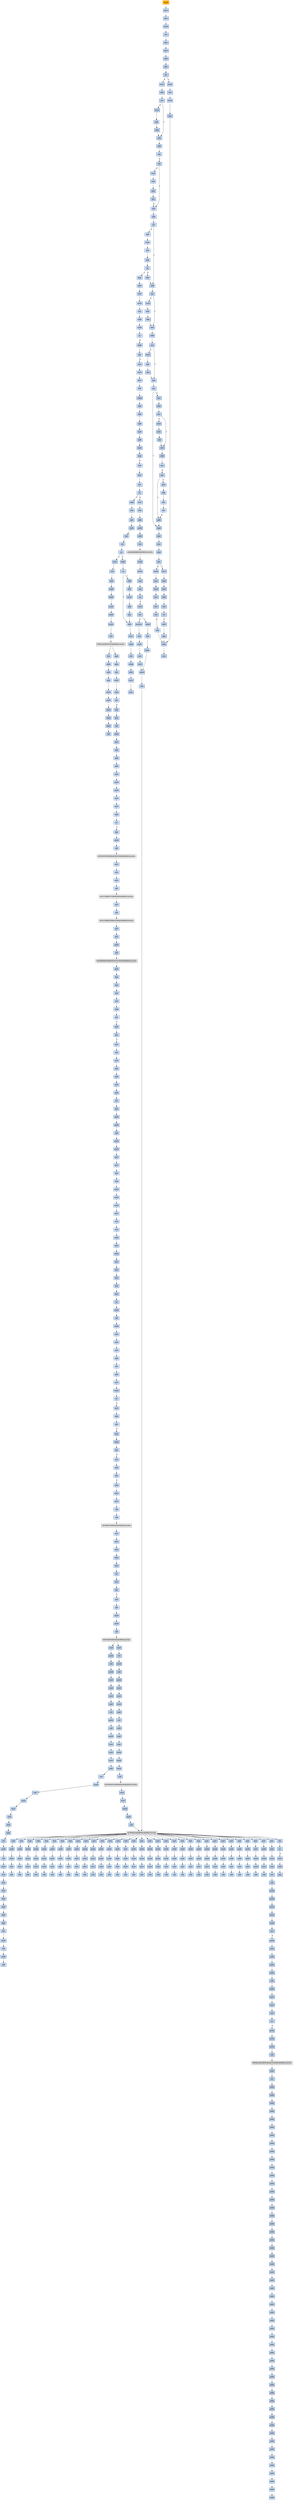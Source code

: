 strict digraph G {
	graph [bgcolor=transparent,
		name=G
	];
	node [color=lightsteelblue,
		fillcolor=lightsteelblue,
		shape=rectangle,
		style=filled
	];
	a0x004439c0pusha_	[color=lightgrey,
		fillcolor=orange,
		label=pusha];
	a0x004439c1movl_0x42d000UINT32_esi	[label=movl];
	a0x004439c0pusha_ -> a0x004439c1movl_0x42d000UINT32_esi	[color="#000000"];
	a0x004439c6leal__180224esi__edi	[label=leal];
	a0x004439c1movl_0x42d000UINT32_esi -> a0x004439c6leal__180224esi__edi	[color="#000000"];
	a0x004439ccpushl_edi	[label=pushl];
	a0x004439c6leal__180224esi__edi -> a0x004439ccpushl_edi	[color="#000000"];
	a0x004439cdorl_0xffffffffUINT8_ebp	[label=orl];
	a0x004439ccpushl_edi -> a0x004439cdorl_0xffffffffUINT8_ebp	[color="#000000"];
	a0x004439d0jmp_0x004439e2	[label=jmp];
	a0x004439cdorl_0xffffffffUINT8_ebp -> a0x004439d0jmp_0x004439e2	[color="#000000"];
	a0x004439e2movl_esi__ebx	[label=movl];
	a0x004439d0jmp_0x004439e2 -> a0x004439e2movl_esi__ebx	[color="#000000"];
	a0x004439e4subl_0xfffffffcUINT8_esi	[label=subl];
	a0x004439e2movl_esi__ebx -> a0x004439e4subl_0xfffffffcUINT8_esi	[color="#000000"];
	a0x004439e7adcl_ebx_ebx	[label=adcl];
	a0x004439e4subl_0xfffffffcUINT8_esi -> a0x004439e7adcl_ebx_ebx	[color="#000000"];
	a0x004439e9jb_0x004439d8	[label=jb];
	a0x004439e7adcl_ebx_ebx -> a0x004439e9jb_0x004439d8	[color="#000000"];
	a0x004439d8movb_esi__al	[label=movb];
	a0x004439e9jb_0x004439d8 -> a0x004439d8movb_esi__al	[color="#000000",
		label=T];
	a0x004439ebmovl_0x1UINT32_eax	[label=movl];
	a0x004439e9jb_0x004439d8 -> a0x004439ebmovl_0x1UINT32_eax	[color="#000000",
		label=F];
	a0x004439daincl_esi	[label=incl];
	a0x004439d8movb_esi__al -> a0x004439daincl_esi	[color="#000000"];
	a0x004439dbmovb_al_edi_	[label=movb];
	a0x004439daincl_esi -> a0x004439dbmovb_al_edi_	[color="#000000"];
	a0x004439ddincl_edi	[label=incl];
	a0x004439dbmovb_al_edi_ -> a0x004439ddincl_edi	[color="#000000"];
	a0x004439deaddl_ebx_ebx	[label=addl];
	a0x004439ddincl_edi -> a0x004439deaddl_ebx_ebx	[color="#000000"];
	a0x004439e0jne_0x004439e9	[label=jne];
	a0x004439deaddl_ebx_ebx -> a0x004439e0jne_0x004439e9	[color="#000000"];
	a0x004439f0addl_ebx_ebx	[label=addl];
	a0x004439ebmovl_0x1UINT32_eax -> a0x004439f0addl_ebx_ebx	[color="#000000"];
	a0x004439f2jne_0x004439fb	[label=jne];
	a0x004439f0addl_ebx_ebx -> a0x004439f2jne_0x004439fb	[color="#000000"];
	a0x004439fbadcl_eax_eax	[label=adcl];
	a0x004439f2jne_0x004439fb -> a0x004439fbadcl_eax_eax	[color="#000000",
		label=T];
	a0x004439f4movl_esi__ebx	[label=movl];
	a0x004439f2jne_0x004439fb -> a0x004439f4movl_esi__ebx	[color="#000000",
		label=F];
	a0x004439fdaddl_ebx_ebx	[label=addl];
	a0x004439fbadcl_eax_eax -> a0x004439fdaddl_ebx_ebx	[color="#000000"];
	a0x004439ffjae_0x004439f0	[label=jae];
	a0x004439fdaddl_ebx_ebx -> a0x004439ffjae_0x004439f0	[color="#000000"];
	a0x00443a01jne_0x00443a0c	[label=jne];
	a0x004439ffjae_0x004439f0 -> a0x00443a01jne_0x00443a0c	[color="#000000",
		label=F];
	a0x00443a0cxorl_ecx_ecx	[label=xorl];
	a0x00443a01jne_0x00443a0c -> a0x00443a0cxorl_ecx_ecx	[color="#000000",
		label=T];
	a0x00443a03movl_esi__ebx	[label=movl];
	a0x00443a01jne_0x00443a0c -> a0x00443a03movl_esi__ebx	[color="#000000",
		label=F];
	a0x00443a0esubl_0x3UINT8_eax	[label=subl];
	a0x00443a0cxorl_ecx_ecx -> a0x00443a0esubl_0x3UINT8_eax	[color="#000000"];
	a0x00443a11jb_0x00443a20	[label=jb];
	a0x00443a0esubl_0x3UINT8_eax -> a0x00443a11jb_0x00443a20	[color="#000000"];
	a0x00443a20addl_ebx_ebx	[label=addl];
	a0x00443a11jb_0x00443a20 -> a0x00443a20addl_ebx_ebx	[color="#000000",
		label=T];
	a0x00443a13shll_0x8UINT8_eax	[label=shll];
	a0x00443a11jb_0x00443a20 -> a0x00443a13shll_0x8UINT8_eax	[color="#000000",
		label=F];
	a0x00443a22jne_0x00443a2b	[label=jne];
	a0x00443a20addl_ebx_ebx -> a0x00443a22jne_0x00443a2b	[color="#000000"];
	a0x00443a2badcl_ecx_ecx	[label=adcl];
	a0x00443a22jne_0x00443a2b -> a0x00443a2badcl_ecx_ecx	[color="#000000",
		label=T];
	a0x00443a24movl_esi__ebx	[label=movl];
	a0x00443a22jne_0x00443a2b -> a0x00443a24movl_esi__ebx	[color="#000000",
		label=F];
	a0x00443a2daddl_ebx_ebx	[label=addl];
	a0x00443a2badcl_ecx_ecx -> a0x00443a2daddl_ebx_ebx	[color="#000000"];
	a0x00443a2fjne_0x00443a38	[label=jne];
	a0x00443a2daddl_ebx_ebx -> a0x00443a2fjne_0x00443a38	[color="#000000"];
	a0x00443a38adcl_ecx_ecx	[label=adcl];
	a0x00443a2fjne_0x00443a38 -> a0x00443a38adcl_ecx_ecx	[color="#000000",
		label=T];
	a0x00443a31movl_esi__ebx	[label=movl];
	a0x00443a2fjne_0x00443a38 -> a0x00443a31movl_esi__ebx	[color="#000000",
		label=F];
	a0x00443a3ajne_0x00443a5c	[label=jne];
	a0x00443a38adcl_ecx_ecx -> a0x00443a3ajne_0x00443a5c	[color="#000000"];
	a0x00443a5ccmpl_0xfffff300UINT32_ebp	[label=cmpl];
	a0x00443a3ajne_0x00443a5c -> a0x00443a5ccmpl_0xfffff300UINT32_ebp	[color="#000000",
		label=T];
	a0x00443a3cincl_ecx	[label=incl];
	a0x00443a3ajne_0x00443a5c -> a0x00443a3cincl_ecx	[color="#000000",
		label=F];
	a0x00443a62adcl_0x1UINT8_ecx	[label=adcl];
	a0x00443a5ccmpl_0xfffff300UINT32_ebp -> a0x00443a62adcl_0x1UINT8_ecx	[color="#000000"];
	a0x00443a65leal_ediebp__edx	[label=leal];
	a0x00443a62adcl_0x1UINT8_ecx -> a0x00443a65leal_ediebp__edx	[color="#000000"];
	a0x00443a68cmpl_0xfffffffcUINT8_ebp	[label=cmpl];
	a0x00443a65leal_ediebp__edx -> a0x00443a68cmpl_0xfffffffcUINT8_ebp	[color="#000000"];
	a0x00443a6bjbe_0x00443a7c	[label=jbe];
	a0x00443a68cmpl_0xfffffffcUINT8_ebp -> a0x00443a6bjbe_0x00443a7c	[color="#000000"];
	a0x00443a6dmovb_edx__al	[label=movb];
	a0x00443a6bjbe_0x00443a7c -> a0x00443a6dmovb_edx__al	[color="#000000",
		label=F];
	a0x00443a7cmovl_edx__eax	[label=movl];
	a0x00443a6bjbe_0x00443a7c -> a0x00443a7cmovl_edx__eax	[color="#000000",
		label=T];
	a0x00443a6fincl_edx	[label=incl];
	a0x00443a6dmovb_edx__al -> a0x00443a6fincl_edx	[color="#000000"];
	a0x00443a70movb_al_edi_	[label=movb];
	a0x00443a6fincl_edx -> a0x00443a70movb_al_edi_	[color="#000000"];
	a0x00443a72incl_edi	[label=incl];
	a0x00443a70movb_al_edi_ -> a0x00443a72incl_edi	[color="#000000"];
	a0x00443a73decl_ecx	[label=decl];
	a0x00443a72incl_edi -> a0x00443a73decl_ecx	[color="#000000"];
	a0x00443a74jne_0x00443a6d	[label=jne];
	a0x00443a73decl_ecx -> a0x00443a74jne_0x00443a6d	[color="#000000"];
	a0x00443a76jmp_0x004439de	[label=jmp];
	a0x00443a74jne_0x00443a6d -> a0x00443a76jmp_0x004439de	[color="#000000",
		label=F];
	a0x00443a76jmp_0x004439de -> a0x004439deaddl_ebx_ebx	[color="#000000"];
	a0x00443a3daddl_ebx_ebx	[label=addl];
	a0x00443a3cincl_ecx -> a0x00443a3daddl_ebx_ebx	[color="#000000"];
	a0x00443a3fjne_0x00443a48	[label=jne];
	a0x00443a3daddl_ebx_ebx -> a0x00443a3fjne_0x00443a48	[color="#000000"];
	a0x00443a48adcl_ecx_ecx	[label=adcl];
	a0x00443a3fjne_0x00443a48 -> a0x00443a48adcl_ecx_ecx	[color="#000000",
		label=T];
	a0x00443a41movl_esi__ebx	[label=movl];
	a0x00443a3fjne_0x00443a48 -> a0x00443a41movl_esi__ebx	[color="#000000",
		label=F];
	a0x00443a4aaddl_ebx_ebx	[label=addl];
	a0x00443a48adcl_ecx_ecx -> a0x00443a4aaddl_ebx_ebx	[color="#000000"];
	a0x00443a4cjae_0x00443a3d	[label=jae];
	a0x00443a4aaddl_ebx_ebx -> a0x00443a4cjae_0x00443a3d	[color="#000000"];
	a0x00443a4ejne_0x00443a59	[label=jne];
	a0x00443a4cjae_0x00443a3d -> a0x00443a4ejne_0x00443a59	[color="#000000",
		label=F];
	a0x00443a43subl_0xfffffffcUINT8_esi	[label=subl];
	a0x00443a41movl_esi__ebx -> a0x00443a43subl_0xfffffffcUINT8_esi	[color="#000000"];
	a0x00443a46adcl_ebx_ebx	[label=adcl];
	a0x00443a43subl_0xfffffffcUINT8_esi -> a0x00443a46adcl_ebx_ebx	[color="#000000"];
	a0x00443a46adcl_ebx_ebx -> a0x00443a48adcl_ecx_ecx	[color="#000000"];
	a0x00443a59addl_0x2UINT8_ecx	[label=addl];
	a0x00443a4ejne_0x00443a59 -> a0x00443a59addl_0x2UINT8_ecx	[color="#000000",
		label=T];
	a0x00443a50movl_esi__ebx	[label=movl];
	a0x00443a4ejne_0x00443a59 -> a0x00443a50movl_esi__ebx	[color="#000000",
		label=F];
	a0x00443a59addl_0x2UINT8_ecx -> a0x00443a5ccmpl_0xfffff300UINT32_ebp	[color="#000000"];
	a0x00443a16movb_esi__al	[label=movb];
	a0x00443a13shll_0x8UINT8_eax -> a0x00443a16movb_esi__al	[color="#000000"];
	a0x00443a18incl_esi	[label=incl];
	a0x00443a16movb_esi__al -> a0x00443a18incl_esi	[color="#000000"];
	a0x00443a19xorl_0xffffffffUINT8_eax	[label=xorl];
	a0x00443a18incl_esi -> a0x00443a19xorl_0xffffffffUINT8_eax	[color="#000000"];
	a0x00443a1cje_0x00443a92	[label=je];
	a0x00443a19xorl_0xffffffffUINT8_eax -> a0x00443a1cje_0x00443a92	[color="#000000"];
	a0x00443a1emovl_eax_ebp	[label=movl];
	a0x00443a1cje_0x00443a92 -> a0x00443a1emovl_eax_ebp	[color="#000000",
		label=F];
	a0x00443a92popl_esi	[label=popl];
	a0x00443a1cje_0x00443a92 -> a0x00443a92popl_esi	[color="#000000",
		label=T];
	a0x00443a1emovl_eax_ebp -> a0x00443a20addl_ebx_ebx	[color="#000000"];
	a0x00443a7eaddl_0x4UINT8_edx	[label=addl];
	a0x00443a7cmovl_edx__eax -> a0x00443a7eaddl_0x4UINT8_edx	[color="#000000"];
	a0x00443a81movl_eax_edi_	[label=movl];
	a0x00443a7eaddl_0x4UINT8_edx -> a0x00443a81movl_eax_edi_	[color="#000000"];
	a0x00443a83addl_0x4UINT8_edi	[label=addl];
	a0x00443a81movl_eax_edi_ -> a0x00443a83addl_0x4UINT8_edi	[color="#000000"];
	a0x00443a86subl_0x4UINT8_ecx	[label=subl];
	a0x00443a83addl_0x4UINT8_edi -> a0x00443a86subl_0x4UINT8_ecx	[color="#000000"];
	a0x00443a89ja_0x00443a7c	[label=ja];
	a0x00443a86subl_0x4UINT8_ecx -> a0x00443a89ja_0x00443a7c	[color="#000000"];
	a0x00443a8baddl_ecx_edi	[label=addl];
	a0x00443a89ja_0x00443a7c -> a0x00443a8baddl_ecx_edi	[color="#000000",
		label=F];
	a0x00443a8djmp_0x004439de	[label=jmp];
	a0x00443a8baddl_ecx_edi -> a0x00443a8djmp_0x004439de	[color="#000000"];
	a0x00443a8djmp_0x004439de -> a0x004439deaddl_ebx_ebx	[color="#000000"];
	a0x00443a33subl_0xfffffffcUINT8_esi	[label=subl];
	a0x00443a31movl_esi__ebx -> a0x00443a33subl_0xfffffffcUINT8_esi	[color="#000000"];
	a0x00443a36adcl_ebx_ebx	[label=adcl];
	a0x00443a33subl_0xfffffffcUINT8_esi -> a0x00443a36adcl_ebx_ebx	[color="#000000"];
	a0x00443a36adcl_ebx_ebx -> a0x00443a38adcl_ecx_ecx	[color="#000000"];
	a0x00443a52subl_0xfffffffcUINT8_esi	[label=subl];
	a0x00443a50movl_esi__ebx -> a0x00443a52subl_0xfffffffcUINT8_esi	[color="#000000"];
	a0x00443a55adcl_ebx_ebx	[label=adcl];
	a0x00443a52subl_0xfffffffcUINT8_esi -> a0x00443a55adcl_ebx_ebx	[color="#000000"];
	a0x00443a57jae_0x00443a3d	[label=jae];
	a0x00443a55adcl_ebx_ebx -> a0x00443a57jae_0x00443a3d	[color="#000000"];
	a0x00443a57jae_0x00443a3d -> a0x00443a59addl_0x2UINT8_ecx	[color="#000000",
		label=F];
	a0x004439f6subl_0xfffffffcUINT8_esi	[label=subl];
	a0x004439f4movl_esi__ebx -> a0x004439f6subl_0xfffffffcUINT8_esi	[color="#000000"];
	a0x004439f9adcl_ebx_ebx	[label=adcl];
	a0x004439f6subl_0xfffffffcUINT8_esi -> a0x004439f9adcl_ebx_ebx	[color="#000000"];
	a0x004439f9adcl_ebx_ebx -> a0x004439fbadcl_eax_eax	[color="#000000"];
	a0x00443a05subl_0xfffffffcUINT8_esi	[label=subl];
	a0x00443a03movl_esi__ebx -> a0x00443a05subl_0xfffffffcUINT8_esi	[color="#000000"];
	a0x00443a08adcl_ebx_ebx	[label=adcl];
	a0x00443a05subl_0xfffffffcUINT8_esi -> a0x00443a08adcl_ebx_ebx	[color="#000000"];
	a0x00443a0ajae_0x004439f0	[label=jae];
	a0x00443a08adcl_ebx_ebx -> a0x00443a0ajae_0x004439f0	[color="#000000"];
	a0x00443a0ajae_0x004439f0 -> a0x00443a0cxorl_ecx_ecx	[color="#000000",
		label=F];
	a0x00443a26subl_0xfffffffcUINT8_esi	[label=subl];
	a0x00443a24movl_esi__ebx -> a0x00443a26subl_0xfffffffcUINT8_esi	[color="#000000"];
	a0x00443a29adcl_ebx_ebx	[label=adcl];
	a0x00443a26subl_0xfffffffcUINT8_esi -> a0x00443a29adcl_ebx_ebx	[color="#000000"];
	a0x00443a29adcl_ebx_ebx -> a0x00443a2badcl_ecx_ecx	[color="#000000"];
	a0x00443a93movl_esi_edi	[label=movl];
	a0x00443a92popl_esi -> a0x00443a93movl_esi_edi	[color="#000000"];
	a0x00443a95movl_0xe81UINT32_ecx	[label=movl];
	a0x00443a93movl_esi_edi -> a0x00443a95movl_0xe81UINT32_ecx	[color="#000000"];
	a0x00443a9amovb_edi__al	[label=movb];
	a0x00443a95movl_0xe81UINT32_ecx -> a0x00443a9amovb_edi__al	[color="#000000"];
	a0x00443a9cincl_edi	[label=incl];
	a0x00443a9amovb_edi__al -> a0x00443a9cincl_edi	[color="#000000"];
	a0x00443a9dsubb_0xffffffe8UINT8_al	[label=subb];
	a0x00443a9cincl_edi -> a0x00443a9dsubb_0xffffffe8UINT8_al	[color="#000000"];
	a0x00443a9fcmpb_0x1UINT8_al	[label=cmpb];
	a0x00443a9dsubb_0xffffffe8UINT8_al -> a0x00443a9fcmpb_0x1UINT8_al	[color="#000000"];
	a0x00443aa1ja_0x00443a9a	[label=ja];
	a0x00443a9fcmpb_0x1UINT8_al -> a0x00443aa1ja_0x00443a9a	[color="#000000"];
	a0x00443aa3cmpb_0x9UINT8_edi_	[label=cmpb];
	a0x00443aa1ja_0x00443a9a -> a0x00443aa3cmpb_0x9UINT8_edi_	[color="#000000",
		label=F];
	a0x00443aa6jne_0x00443a9a	[label=jne];
	a0x00443aa3cmpb_0x9UINT8_edi_ -> a0x00443aa6jne_0x00443a9a	[color="#000000"];
	a0x00443aa8movl_edi__eax	[label=movl];
	a0x00443aa6jne_0x00443a9a -> a0x00443aa8movl_edi__eax	[color="#000000",
		label=F];
	a0x00443aaamovb_0x4edi__bl	[label=movb];
	a0x00443aa8movl_edi__eax -> a0x00443aaamovb_0x4edi__bl	[color="#000000"];
	a0x00443aadshrw_0x8UINT8_ax	[label=shrw];
	a0x00443aaamovb_0x4edi__bl -> a0x00443aadshrw_0x8UINT8_ax	[color="#000000"];
	a0x00443ab1roll_0x10UINT8_eax	[label=roll];
	a0x00443aadshrw_0x8UINT8_ax -> a0x00443ab1roll_0x10UINT8_eax	[color="#000000"];
	a0x00443ab4xchgb_al_ah	[label=xchgb];
	a0x00443ab1roll_0x10UINT8_eax -> a0x00443ab4xchgb_al_ah	[color="#000000"];
	a0x00443ab6subl_edi_eax	[label=subl];
	a0x00443ab4xchgb_al_ah -> a0x00443ab6subl_edi_eax	[color="#000000"];
	a0x00443ab8subb_0xffffffe8UINT8_bl	[label=subb];
	a0x00443ab6subl_edi_eax -> a0x00443ab8subb_0xffffffe8UINT8_bl	[color="#000000"];
	a0x00443abbaddl_esi_eax	[label=addl];
	a0x00443ab8subb_0xffffffe8UINT8_bl -> a0x00443abbaddl_esi_eax	[color="#000000"];
	a0x00443abdmovl_eax_edi_	[label=movl];
	a0x00443abbaddl_esi_eax -> a0x00443abdmovl_eax_edi_	[color="#000000"];
	a0x00443abfaddl_0x5UINT8_edi	[label=addl];
	a0x00443abdmovl_eax_edi_ -> a0x00443abfaddl_0x5UINT8_edi	[color="#000000"];
	a0x00443ac2movb_bl_al	[label=movb];
	a0x00443abfaddl_0x5UINT8_edi -> a0x00443ac2movb_bl_al	[color="#000000"];
	a0x00443ac4loop_0x00443a9f	[label=loop];
	a0x00443ac2movb_bl_al -> a0x00443ac4loop_0x00443a9f	[color="#000000"];
	a0x00443ac6leal_0x40000esi__edi	[label=leal];
	a0x00443ac4loop_0x00443a9f -> a0x00443ac6leal_0x40000esi__edi	[color="#000000",
		label=F];
	a0x00443accmovl_edi__eax	[label=movl];
	a0x00443ac6leal_0x40000esi__edi -> a0x00443accmovl_edi__eax	[color="#000000"];
	a0x00443aceorl_eax_eax	[label=orl];
	a0x00443accmovl_edi__eax -> a0x00443aceorl_eax_eax	[color="#000000"];
	a0x00443ad0je_0x00443b17	[label=je];
	a0x00443aceorl_eax_eax -> a0x00443ad0je_0x00443b17	[color="#000000"];
	a0x00443ad2movl_0x4edi__ebx	[label=movl];
	a0x00443ad0je_0x00443b17 -> a0x00443ad2movl_0x4edi__ebx	[color="#000000",
		label=F];
	a0x00443b17addl_0x4UINT8_edi	[label=addl];
	a0x00443ad0je_0x00443b17 -> a0x00443b17addl_0x4UINT8_edi	[color="#000000",
		label=T];
	a0x00443ad5leal_0x4358ceaxesi__eax	[label=leal];
	a0x00443ad2movl_0x4edi__ebx -> a0x00443ad5leal_0x4358ceaxesi__eax	[color="#000000"];
	a0x00443adcaddl_esi_ebx	[label=addl];
	a0x00443ad5leal_0x4358ceaxesi__eax -> a0x00443adcaddl_esi_ebx	[color="#000000"];
	a0x00443adepushl_eax	[label=pushl];
	a0x00443adcaddl_esi_ebx -> a0x00443adepushl_eax	[color="#000000"];
	a0x00443adfaddl_0x8UINT8_edi	[label=addl];
	a0x00443adepushl_eax -> a0x00443adfaddl_0x8UINT8_edi	[color="#000000"];
	a0x00443ae2call_0x4366cesi_	[label=call];
	a0x00443adfaddl_0x8UINT8_edi -> a0x00443ae2call_0x4366cesi_	[color="#000000"];
	LOADLIBRARYA_KERNEL32_DLL	[color=lightgrey,
		fillcolor=lightgrey,
		label="LOADLIBRARYA-KERNEL32-DLL"];
	a0x00443ae2call_0x4366cesi_ -> LOADLIBRARYA_KERNEL32_DLL	[color="#000000"];
	a0x00443ae8xchgl_eax_ebp	[label=xchgl];
	LOADLIBRARYA_KERNEL32_DLL -> a0x00443ae8xchgl_eax_ebp	[color="#000000"];
	a0x00443ae9movb_edi__al	[label=movb];
	a0x00443ae8xchgl_eax_ebp -> a0x00443ae9movb_edi__al	[color="#000000"];
	a0x00443aebincl_edi	[label=incl];
	a0x00443ae9movb_edi__al -> a0x00443aebincl_edi	[color="#000000"];
	a0x00443aecorb_al_al	[label=orb];
	a0x00443aebincl_edi -> a0x00443aecorb_al_al	[color="#000000"];
	a0x00443aeeje_0x00443acc	[label=je];
	a0x00443aecorb_al_al -> a0x00443aeeje_0x00443acc	[color="#000000"];
	a0x00443af0movl_edi_ecx	[label=movl];
	a0x00443aeeje_0x00443acc -> a0x00443af0movl_edi_ecx	[color="#000000",
		label=F];
	a0x00443af2jns_0x00443afb	[label=jns];
	a0x00443af0movl_edi_ecx -> a0x00443af2jns_0x00443afb	[color="#000000"];
	a0x00443afbpushl_edi	[label=pushl];
	a0x00443af2jns_0x00443afb -> a0x00443afbpushl_edi	[color="#000000",
		label=T];
	a0x00443af4movzwl_edi__eax	[label=movzwl];
	a0x00443af2jns_0x00443afb -> a0x00443af4movzwl_edi__eax	[color="#000000",
		label=F];
	a0x00443afcdecl_eax	[label=decl];
	a0x00443afbpushl_edi -> a0x00443afcdecl_eax	[color="#000000"];
	a0x00443afdrepnz_scasb_es_edi__al	[label=repnz];
	a0x00443afcdecl_eax -> a0x00443afdrepnz_scasb_es_edi__al	[color="#000000"];
	a0x00443affpushl_ebp	[label=pushl];
	a0x00443afdrepnz_scasb_es_edi__al -> a0x00443affpushl_ebp	[color="#000000"];
	a0x00443b00call_0x43674esi_	[label=call];
	a0x00443affpushl_ebp -> a0x00443b00call_0x43674esi_	[color="#000000"];
	GETPROCADDRESS_KERNEL32_DLL	[color=lightgrey,
		fillcolor=lightgrey,
		label="GETPROCADDRESS-KERNEL32-DLL"];
	a0x00443b00call_0x43674esi_ -> GETPROCADDRESS_KERNEL32_DLL	[color="#000000"];
	a0x00443b06orl_eax_eax	[label=orl];
	GETPROCADDRESS_KERNEL32_DLL -> a0x00443b06orl_eax_eax	[color="#000000"];
	a0x00414e57xorl_0x431290_eax	[label=xorl];
	GETPROCADDRESS_KERNEL32_DLL -> a0x00414e57xorl_0x431290_eax	[color="#000000"];
	a0x00414e6axorl_0x431290_eax	[label=xorl];
	GETPROCADDRESS_KERNEL32_DLL -> a0x00414e6axorl_0x431290_eax	[color="#000000"];
	a0x00414e7dxorl_0x431290_eax	[label=xorl];
	GETPROCADDRESS_KERNEL32_DLL -> a0x00414e7dxorl_0x431290_eax	[color="#000000"];
	a0x00414e90xorl_0x431290_eax	[label=xorl];
	GETPROCADDRESS_KERNEL32_DLL -> a0x00414e90xorl_0x431290_eax	[color="#000000"];
	a0x00414ea3xorl_0x431290_eax	[label=xorl];
	GETPROCADDRESS_KERNEL32_DLL -> a0x00414ea3xorl_0x431290_eax	[color="#000000"];
	a0x00414eb6xorl_0x431290_eax	[label=xorl];
	GETPROCADDRESS_KERNEL32_DLL -> a0x00414eb6xorl_0x431290_eax	[color="#000000"];
	a0x00414ec9xorl_0x431290_eax	[label=xorl];
	GETPROCADDRESS_KERNEL32_DLL -> a0x00414ec9xorl_0x431290_eax	[color="#000000"];
	a0x00414edcxorl_0x431290_eax	[label=xorl];
	GETPROCADDRESS_KERNEL32_DLL -> a0x00414edcxorl_0x431290_eax	[color="#000000"];
	a0x00414eefxorl_0x431290_eax	[label=xorl];
	GETPROCADDRESS_KERNEL32_DLL -> a0x00414eefxorl_0x431290_eax	[color="#000000"];
	a0x00414f02xorl_0x431290_eax	[label=xorl];
	GETPROCADDRESS_KERNEL32_DLL -> a0x00414f02xorl_0x431290_eax	[color="#000000"];
	a0x00414f15xorl_0x431290_eax	[label=xorl];
	GETPROCADDRESS_KERNEL32_DLL -> a0x00414f15xorl_0x431290_eax	[color="#000000"];
	a0x00414f28xorl_0x431290_eax	[label=xorl];
	GETPROCADDRESS_KERNEL32_DLL -> a0x00414f28xorl_0x431290_eax	[color="#000000"];
	a0x00414f3bxorl_0x431290_eax	[label=xorl];
	GETPROCADDRESS_KERNEL32_DLL -> a0x00414f3bxorl_0x431290_eax	[color="#000000"];
	a0x00414f4exorl_0x431290_eax	[label=xorl];
	GETPROCADDRESS_KERNEL32_DLL -> a0x00414f4exorl_0x431290_eax	[color="#000000"];
	a0x00414f61xorl_0x431290_eax	[label=xorl];
	GETPROCADDRESS_KERNEL32_DLL -> a0x00414f61xorl_0x431290_eax	[color="#000000"];
	a0x00414f74xorl_0x431290_eax	[label=xorl];
	GETPROCADDRESS_KERNEL32_DLL -> a0x00414f74xorl_0x431290_eax	[color="#000000"];
	a0x00414f87xorl_0x431290_eax	[label=xorl];
	GETPROCADDRESS_KERNEL32_DLL -> a0x00414f87xorl_0x431290_eax	[color="#000000"];
	a0x00414f9axorl_0x431290_eax	[label=xorl];
	GETPROCADDRESS_KERNEL32_DLL -> a0x00414f9axorl_0x431290_eax	[color="#000000"];
	a0x00414fadxorl_0x431290_eax	[label=xorl];
	GETPROCADDRESS_KERNEL32_DLL -> a0x00414fadxorl_0x431290_eax	[color="#000000"];
	a0x00414fc0xorl_0x431290_eax	[label=xorl];
	GETPROCADDRESS_KERNEL32_DLL -> a0x00414fc0xorl_0x431290_eax	[color="#000000"];
	a0x00414fd3xorl_0x431290_eax	[label=xorl];
	GETPROCADDRESS_KERNEL32_DLL -> a0x00414fd3xorl_0x431290_eax	[color="#000000"];
	a0x00414fe6xorl_0x431290_eax	[label=xorl];
	GETPROCADDRESS_KERNEL32_DLL -> a0x00414fe6xorl_0x431290_eax	[color="#000000"];
	a0x00414ff9xorl_0x431290_eax	[label=xorl];
	GETPROCADDRESS_KERNEL32_DLL -> a0x00414ff9xorl_0x431290_eax	[color="#000000"];
	a0x0041500cxorl_0x431290_eax	[label=xorl];
	GETPROCADDRESS_KERNEL32_DLL -> a0x0041500cxorl_0x431290_eax	[color="#000000"];
	a0x0041501fxorl_0x431290_eax	[label=xorl];
	GETPROCADDRESS_KERNEL32_DLL -> a0x0041501fxorl_0x431290_eax	[color="#000000"];
	a0x00415032xorl_0x431290_eax	[label=xorl];
	GETPROCADDRESS_KERNEL32_DLL -> a0x00415032xorl_0x431290_eax	[color="#000000"];
	a0x00415045xorl_0x431290_eax	[label=xorl];
	GETPROCADDRESS_KERNEL32_DLL -> a0x00415045xorl_0x431290_eax	[color="#000000"];
	a0x00415058xorl_0x431290_eax	[label=xorl];
	GETPROCADDRESS_KERNEL32_DLL -> a0x00415058xorl_0x431290_eax	[color="#000000"];
	a0x0041506bxorl_0x431290_eax	[label=xorl];
	GETPROCADDRESS_KERNEL32_DLL -> a0x0041506bxorl_0x431290_eax	[color="#000000"];
	a0x0041507exorl_0x431290_eax	[label=xorl];
	GETPROCADDRESS_KERNEL32_DLL -> a0x0041507exorl_0x431290_eax	[color="#000000"];
	a0x00415091xorl_0x431290_eax	[label=xorl];
	GETPROCADDRESS_KERNEL32_DLL -> a0x00415091xorl_0x431290_eax	[color="#000000"];
	a0x004150a4xorl_0x431290_eax	[label=xorl];
	GETPROCADDRESS_KERNEL32_DLL -> a0x004150a4xorl_0x431290_eax	[color="#000000"];
	a0x004150b7xorl_0x431290_eax	[label=xorl];
	GETPROCADDRESS_KERNEL32_DLL -> a0x004150b7xorl_0x431290_eax	[color="#000000"];
	a0x00443b08je_0x00443b11	[label=je];
	a0x00443b06orl_eax_eax -> a0x00443b08je_0x00443b11	[color="#000000"];
	a0x00443b0amovl_eax_ebx_	[label=movl];
	a0x00443b08je_0x00443b11 -> a0x00443b0amovl_eax_ebx_	[color="#000000",
		label=F];
	a0x00443b0caddl_0x4UINT8_ebx	[label=addl];
	a0x00443b0amovl_eax_ebx_ -> a0x00443b0caddl_0x4UINT8_ebx	[color="#000000"];
	a0x00443b0fjmp_0x00443ae9	[label=jmp];
	a0x00443b0caddl_0x4UINT8_ebx -> a0x00443b0fjmp_0x00443ae9	[color="#000000"];
	a0x00443af7incl_edi	[label=incl];
	a0x00443af4movzwl_edi__eax -> a0x00443af7incl_edi	[color="#000000"];
	a0x00443af8pushl_eax	[label=pushl];
	a0x00443af7incl_edi -> a0x00443af8pushl_eax	[color="#000000"];
	a0x00443af9incl_edi	[label=incl];
	a0x00443af8pushl_eax -> a0x00443af9incl_edi	[color="#000000"];
	a0x00443afamovl_0xaef24857UINT32_ecx	[label=movl];
	a0x00443af9incl_edi -> a0x00443afamovl_0xaef24857UINT32_ecx	[color="#000000"];
	a0x00443afamovl_0xaef24857UINT32_ecx -> a0x00443affpushl_ebp	[color="#000000"];
	a0x00443b1aleal__4esi__ebx	[label=leal];
	a0x00443b17addl_0x4UINT8_edi -> a0x00443b1aleal__4esi__ebx	[color="#000000"];
	a0x00443b1dxorl_eax_eax	[label=xorl];
	a0x00443b1aleal__4esi__ebx -> a0x00443b1dxorl_eax_eax	[color="#000000"];
	a0x00443b1fmovb_edi__al	[label=movb];
	a0x00443b1dxorl_eax_eax -> a0x00443b1fmovb_edi__al	[color="#000000"];
	a0x00443b21incl_edi	[label=incl];
	a0x00443b1fmovb_edi__al -> a0x00443b21incl_edi	[color="#000000"];
	a0x00443b22orl_eax_eax	[label=orl];
	a0x00443b21incl_edi -> a0x00443b22orl_eax_eax	[color="#000000"];
	a0x00443b24je_0x00443b48	[label=je];
	a0x00443b22orl_eax_eax -> a0x00443b24je_0x00443b48	[color="#000000"];
	a0x00443b26cmpb_0xffffffefUINT8_al	[label=cmpb];
	a0x00443b24je_0x00443b48 -> a0x00443b26cmpb_0xffffffefUINT8_al	[color="#000000",
		label=F];
	a0x00443b48movl_0x43678esi__ebp	[label=movl];
	a0x00443b24je_0x00443b48 -> a0x00443b48movl_0x43678esi__ebp	[color="#000000",
		label=T];
	a0x00443b28ja_0x00443b3b	[label=ja];
	a0x00443b26cmpb_0xffffffefUINT8_al -> a0x00443b28ja_0x00443b3b	[color="#000000"];
	a0x00443b3bandb_0xfUINT8_al	[label=andb];
	a0x00443b28ja_0x00443b3b -> a0x00443b3bandb_0xfUINT8_al	[color="#000000",
		label=T];
	a0x00443b2aaddl_eax_ebx	[label=addl];
	a0x00443b28ja_0x00443b3b -> a0x00443b2aaddl_eax_ebx	[color="#000000",
		label=F];
	a0x00443b3dshll_0x10UINT8_eax	[label=shll];
	a0x00443b3bandb_0xfUINT8_al -> a0x00443b3dshll_0x10UINT8_eax	[color="#000000"];
	a0x00443b40movw_edi__ax	[label=movw];
	a0x00443b3dshll_0x10UINT8_eax -> a0x00443b40movw_edi__ax	[color="#000000"];
	a0x00443b43addl_0x2UINT8_edi	[label=addl];
	a0x00443b40movw_edi__ax -> a0x00443b43addl_0x2UINT8_edi	[color="#000000"];
	a0x00443b46jmp_0x00443b2a	[label=jmp];
	a0x00443b43addl_0x2UINT8_edi -> a0x00443b46jmp_0x00443b2a	[color="#000000"];
	a0x00443b46jmp_0x00443b2a -> a0x00443b2aaddl_eax_ebx	[color="#000000"];
	a0x00443b2cmovl_ebx__eax	[label=movl];
	a0x00443b2aaddl_eax_ebx -> a0x00443b2cmovl_ebx__eax	[color="#000000"];
	a0x00443b2exchgb_al_ah	[label=xchgb];
	a0x00443b2cmovl_ebx__eax -> a0x00443b2exchgb_al_ah	[color="#000000"];
	a0x00443b30roll_0x10UINT8_eax	[label=roll];
	a0x00443b2exchgb_al_ah -> a0x00443b30roll_0x10UINT8_eax	[color="#000000"];
	a0x00443b33xchgb_al_ah	[label=xchgb];
	a0x00443b30roll_0x10UINT8_eax -> a0x00443b33xchgb_al_ah	[color="#000000"];
	a0x00443b35addl_esi_eax	[label=addl];
	a0x00443b33xchgb_al_ah -> a0x00443b35addl_esi_eax	[color="#000000"];
	a0x00443b37movl_eax_ebx_	[label=movl];
	a0x00443b35addl_esi_eax -> a0x00443b37movl_eax_ebx_	[color="#000000"];
	a0x00443b39jmp_0x00443b1d	[label=jmp];
	a0x00443b37movl_eax_ebx_ -> a0x00443b39jmp_0x00443b1d	[color="#000000"];
	a0x00443b4eleal__4096esi__edi	[label=leal];
	a0x00443b48movl_0x43678esi__ebp -> a0x00443b4eleal__4096esi__edi	[color="#000000"];
	a0x00443b54movl_0x1000UINT32_ebx	[label=movl];
	a0x00443b4eleal__4096esi__edi -> a0x00443b54movl_0x1000UINT32_ebx	[color="#000000"];
	a0x00443b59pushl_eax	[label=pushl];
	a0x00443b54movl_0x1000UINT32_ebx -> a0x00443b59pushl_eax	[color="#000000"];
	a0x00443b5apushl_esp	[label=pushl];
	a0x00443b59pushl_eax -> a0x00443b5apushl_esp	[color="#000000"];
	a0x00443b5bpushl_0x4UINT8	[label=pushl];
	a0x00443b5apushl_esp -> a0x00443b5bpushl_0x4UINT8	[color="#000000"];
	a0x00443b5dpushl_ebx	[label=pushl];
	a0x00443b5bpushl_0x4UINT8 -> a0x00443b5dpushl_ebx	[color="#000000"];
	a0x00443b5epushl_edi	[label=pushl];
	a0x00443b5dpushl_ebx -> a0x00443b5epushl_edi	[color="#000000"];
	a0x00443b5fcall_ebp	[label=call];
	a0x00443b5epushl_edi -> a0x00443b5fcall_ebp	[color="#000000"];
	VIRTUALPROTECT_KERNEL32_DLL	[color=lightgrey,
		fillcolor=lightgrey,
		label="VIRTUALPROTECT-KERNEL32-DLL"];
	a0x00443b5fcall_ebp -> VIRTUALPROTECT_KERNEL32_DLL	[color="#000000"];
	a0x00443b61leal_0x21fedi__eax	[label=leal];
	VIRTUALPROTECT_KERNEL32_DLL -> a0x00443b61leal_0x21fedi__eax	[color="#000000"];
	a0x00443b76popl_eax	[label=popl];
	VIRTUALPROTECT_KERNEL32_DLL -> a0x00443b76popl_eax	[color="#000000"];
	a0x00443b67andb_0x7fUINT8_eax_	[label=andb];
	a0x00443b61leal_0x21fedi__eax -> a0x00443b67andb_0x7fUINT8_eax_	[color="#000000"];
	a0x00443b6aandb_0x7fUINT8_0x28eax_	[label=andb];
	a0x00443b67andb_0x7fUINT8_eax_ -> a0x00443b6aandb_0x7fUINT8_0x28eax_	[color="#000000"];
	a0x00443b6epopl_eax	[label=popl];
	a0x00443b6aandb_0x7fUINT8_0x28eax_ -> a0x00443b6epopl_eax	[color="#000000"];
	a0x00443b6fpushl_eax	[label=pushl];
	a0x00443b6epopl_eax -> a0x00443b6fpushl_eax	[color="#000000"];
	a0x00443b70pushl_esp	[label=pushl];
	a0x00443b6fpushl_eax -> a0x00443b70pushl_esp	[color="#000000"];
	a0x00443b71pushl_eax	[label=pushl];
	a0x00443b70pushl_esp -> a0x00443b71pushl_eax	[color="#000000"];
	a0x00443b72pushl_ebx	[label=pushl];
	a0x00443b71pushl_eax -> a0x00443b72pushl_ebx	[color="#000000"];
	a0x00443b73pushl_edi	[label=pushl];
	a0x00443b72pushl_ebx -> a0x00443b73pushl_edi	[color="#000000"];
	a0x00443b74call_ebp	[label=call];
	a0x00443b73pushl_edi -> a0x00443b74call_ebp	[color="#000000"];
	a0x00443b77popa_	[label=popa];
	a0x00443b76popl_eax -> a0x00443b77popa_	[color="#000000"];
	a0x00443b78leal__128esp__eax	[label=leal];
	a0x00443b77popa_ -> a0x00443b78leal__128esp__eax	[color="#000000"];
	a0x00443b7cpushl_0x0UINT8	[label=pushl];
	a0x00443b78leal__128esp__eax -> a0x00443b7cpushl_0x0UINT8	[color="#000000"];
	a0x00443b7ecmpl_eax_esp	[label=cmpl];
	a0x00443b7cpushl_0x0UINT8 -> a0x00443b7ecmpl_eax_esp	[color="#000000"];
	a0x00443b80jne_0x00443b7c	[label=jne];
	a0x00443b7ecmpl_eax_esp -> a0x00443b80jne_0x00443b7c	[color="#000000"];
	a0x00443b82subl_0xffffff80UINT8_esp	[label=subl];
	a0x00443b80jne_0x00443b7c -> a0x00443b82subl_0xffffff80UINT8_esp	[color="#000000",
		label=F];
	a0x00443b85jmp_0x004115cc	[label=jmp];
	a0x00443b82subl_0xffffff80UINT8_esp -> a0x00443b85jmp_0x004115cc	[color="#000000"];
	a0x004115cccall_0x4198bf	[label=call];
	a0x00443b85jmp_0x004115cc -> a0x004115cccall_0x4198bf	[color="#000000"];
	a0x004198bfpushl_ebp	[label=pushl];
	a0x004115cccall_0x4198bf -> a0x004198bfpushl_ebp	[color="#000000"];
	a0x004198c0movl_esp_ebp	[label=movl];
	a0x004198bfpushl_ebp -> a0x004198c0movl_esp_ebp	[color="#000000"];
	a0x004198c2subl_0x14UINT8_esp	[label=subl];
	a0x004198c0movl_esp_ebp -> a0x004198c2subl_0x14UINT8_esp	[color="#000000"];
	a0x004198c5andl_0x0UINT8__12ebp_	[label=andl];
	a0x004198c2subl_0x14UINT8_esp -> a0x004198c5andl_0x0UINT8__12ebp_	[color="#000000"];
	a0x004198c9andl_0x0UINT8__8ebp_	[label=andl];
	a0x004198c5andl_0x0UINT8__12ebp_ -> a0x004198c9andl_0x0UINT8__8ebp_	[color="#000000"];
	a0x004198cdmovl_0x431290_eax	[label=movl];
	a0x004198c9andl_0x0UINT8__8ebp_ -> a0x004198cdmovl_0x431290_eax	[color="#000000"];
	a0x004198d2pushl_esi	[label=pushl];
	a0x004198cdmovl_0x431290_eax -> a0x004198d2pushl_esi	[color="#000000"];
	a0x004198d3pushl_edi	[label=pushl];
	a0x004198d2pushl_esi -> a0x004198d3pushl_edi	[color="#000000"];
	a0x004198d4movl_0xbb40e64eUINT32_edi	[label=movl];
	a0x004198d3pushl_edi -> a0x004198d4movl_0xbb40e64eUINT32_edi	[color="#000000"];
	a0x004198d9movl_0xffff0000UINT32_esi	[label=movl];
	a0x004198d4movl_0xbb40e64eUINT32_edi -> a0x004198d9movl_0xffff0000UINT32_esi	[color="#000000"];
	a0x004198decmpl_edi_eax	[label=cmpl];
	a0x004198d9movl_0xffff0000UINT32_esi -> a0x004198decmpl_edi_eax	[color="#000000"];
	a0x004198e0je_0x4198ef	[label=je];
	a0x004198decmpl_edi_eax -> a0x004198e0je_0x4198ef	[color="#000000"];
	a0x004198efleal__12ebp__eax	[label=leal];
	a0x004198e0je_0x4198ef -> a0x004198efleal__12ebp__eax	[color="#000000",
		label=T];
	a0x004198f2pushl_eax	[label=pushl];
	a0x004198efleal__12ebp__eax -> a0x004198f2pushl_eax	[color="#000000"];
	a0x004198f3call_0x42412c	[label=call];
	a0x004198f2pushl_eax -> a0x004198f3call_0x42412c	[color="#000000"];
	GETSYSTEMTIMEASFILETIME_KERNEL32_DLL	[color=lightgrey,
		fillcolor=lightgrey,
		label="GETSYSTEMTIMEASFILETIME-KERNEL32-DLL"];
	a0x004198f3call_0x42412c -> GETSYSTEMTIMEASFILETIME_KERNEL32_DLL	[color="#000000"];
	a0x004198f9movl__8ebp__eax	[label=movl];
	GETSYSTEMTIMEASFILETIME_KERNEL32_DLL -> a0x004198f9movl__8ebp__eax	[color="#000000"];
	a0x004198fcxorl__12ebp__eax	[label=xorl];
	a0x004198f9movl__8ebp__eax -> a0x004198fcxorl__12ebp__eax	[color="#000000"];
	a0x004198ffmovl_eax__4ebp_	[label=movl];
	a0x004198fcxorl__12ebp__eax -> a0x004198ffmovl_eax__4ebp_	[color="#000000"];
	a0x00419902call_0x424170	[label=call];
	a0x004198ffmovl_eax__4ebp_ -> a0x00419902call_0x424170	[color="#000000"];
	GETCURRENTTHREADID_KERNEL32_DLL	[color=lightgrey,
		fillcolor=lightgrey,
		label="GETCURRENTTHREADID-KERNEL32-DLL"];
	a0x00419902call_0x424170 -> GETCURRENTTHREADID_KERNEL32_DLL	[color="#000000"];
	a0x00419908xorl_eax__4ebp_	[label=xorl];
	GETCURRENTTHREADID_KERNEL32_DLL -> a0x00419908xorl_eax__4ebp_	[color="#000000"];
	a0x0041990bcall_0x424128	[label=call];
	a0x00419908xorl_eax__4ebp_ -> a0x0041990bcall_0x424128	[color="#000000"];
	GETCURRENTPROCESSID_KERNEL32_DLL	[color=lightgrey,
		fillcolor=lightgrey,
		label="GETCURRENTPROCESSID-KERNEL32-DLL"];
	a0x0041990bcall_0x424128 -> GETCURRENTPROCESSID_KERNEL32_DLL	[color="#000000"];
	a0x00419911xorl_eax__4ebp_	[label=xorl];
	GETCURRENTPROCESSID_KERNEL32_DLL -> a0x00419911xorl_eax__4ebp_	[color="#000000"];
	a0x00419914leal__20ebp__eax	[label=leal];
	a0x00419911xorl_eax__4ebp_ -> a0x00419914leal__20ebp__eax	[color="#000000"];
	a0x00419917pushl_eax	[label=pushl];
	a0x00419914leal__20ebp__eax -> a0x00419917pushl_eax	[color="#000000"];
	a0x00419918call_0x42409c	[label=call];
	a0x00419917pushl_eax -> a0x00419918call_0x42409c	[color="#000000"];
	QUERYPERFORMANCECOUNTER_KERNEL32_DLL	[color=lightgrey,
		fillcolor=lightgrey,
		label="QUERYPERFORMANCECOUNTER-KERNEL32-DLL"];
	a0x00419918call_0x42409c -> QUERYPERFORMANCECOUNTER_KERNEL32_DLL	[color="#000000"];
	a0x0041991emovl__16ebp__ecx	[label=movl];
	QUERYPERFORMANCECOUNTER_KERNEL32_DLL -> a0x0041991emovl__16ebp__ecx	[color="#000000"];
	a0x00419921leal__4ebp__eax	[label=leal];
	a0x0041991emovl__16ebp__ecx -> a0x00419921leal__4ebp__eax	[color="#000000"];
	a0x00419924xorl__20ebp__ecx	[label=xorl];
	a0x00419921leal__4ebp__eax -> a0x00419924xorl__20ebp__ecx	[color="#000000"];
	a0x00419927xorl__4ebp__ecx	[label=xorl];
	a0x00419924xorl__20ebp__ecx -> a0x00419927xorl__4ebp__ecx	[color="#000000"];
	a0x0041992axorl_eax_ecx	[label=xorl];
	a0x00419927xorl__4ebp__ecx -> a0x0041992axorl_eax_ecx	[color="#000000"];
	a0x0041992ccmpl_edi_ecx	[label=cmpl];
	a0x0041992axorl_eax_ecx -> a0x0041992ccmpl_edi_ecx	[color="#000000"];
	a0x0041992ejne_0x419937	[label=jne];
	a0x0041992ccmpl_edi_ecx -> a0x0041992ejne_0x419937	[color="#000000"];
	a0x00419937testl_ecx_esi	[label=testl];
	a0x0041992ejne_0x419937 -> a0x00419937testl_ecx_esi	[color="#000000",
		label=T];
	a0x00419939jne_0x419947	[label=jne];
	a0x00419937testl_ecx_esi -> a0x00419939jne_0x419947	[color="#000000"];
	a0x00419947movl_ecx_0x431290	[label=movl];
	a0x00419939jne_0x419947 -> a0x00419947movl_ecx_0x431290	[color="#000000",
		label=T];
	a0x0041994dnotl_ecx	[label=notl];
	a0x00419947movl_ecx_0x431290 -> a0x0041994dnotl_ecx	[color="#000000"];
	a0x0041994fmovl_ecx_0x431294	[label=movl];
	a0x0041994dnotl_ecx -> a0x0041994fmovl_ecx_0x431294	[color="#000000"];
	a0x00419955popl_edi	[label=popl];
	a0x0041994fmovl_ecx_0x431294 -> a0x00419955popl_edi	[color="#000000"];
	a0x00419956popl_esi	[label=popl];
	a0x00419955popl_edi -> a0x00419956popl_esi	[color="#000000"];
	a0x00419957movl_ebp_esp	[label=movl];
	a0x00419956popl_esi -> a0x00419957movl_ebp_esp	[color="#000000"];
	a0x00419959popl_ebp	[label=popl];
	a0x00419957movl_ebp_esp -> a0x00419959popl_ebp	[color="#000000"];
	a0x0041995aret	[label=ret];
	a0x00419959popl_ebp -> a0x0041995aret	[color="#000000"];
	a0x004115d1jmp_0x411451	[label=jmp];
	a0x0041995aret -> a0x004115d1jmp_0x411451	[color="#000000"];
	a0x00411451pushl_0x14UINT8	[label=pushl];
	a0x004115d1jmp_0x411451 -> a0x00411451pushl_0x14UINT8	[color="#000000"];
	a0x00411453pushl_0x42efd8UINT32	[label=pushl];
	a0x00411451pushl_0x14UINT8 -> a0x00411453pushl_0x42efd8UINT32	[color="#000000"];
	a0x00411458call_0x4137b0	[label=call];
	a0x00411453pushl_0x42efd8UINT32 -> a0x00411458call_0x4137b0	[color="#000000"];
	a0x004137b0pushl_0x413810UINT32	[label=pushl];
	a0x00411458call_0x4137b0 -> a0x004137b0pushl_0x413810UINT32	[color="#000000"];
	a0x004137b5pushl_fs_0	[label=pushl];
	a0x004137b0pushl_0x413810UINT32 -> a0x004137b5pushl_fs_0	[color="#000000"];
	a0x004137bcmovl_0x10esp__eax	[label=movl];
	a0x004137b5pushl_fs_0 -> a0x004137bcmovl_0x10esp__eax	[color="#000000"];
	a0x004137c0movl_ebp_0x10esp_	[label=movl];
	a0x004137bcmovl_0x10esp__eax -> a0x004137c0movl_ebp_0x10esp_	[color="#000000"];
	a0x004137c4leal_0x10esp__ebp	[label=leal];
	a0x004137c0movl_ebp_0x10esp_ -> a0x004137c4leal_0x10esp__ebp	[color="#000000"];
	a0x004137c8subl_eax_esp	[label=subl];
	a0x004137c4leal_0x10esp__ebp -> a0x004137c8subl_eax_esp	[color="#000000"];
	a0x004137capushl_ebx	[label=pushl];
	a0x004137c8subl_eax_esp -> a0x004137capushl_ebx	[color="#000000"];
	a0x004137cbpushl_esi	[label=pushl];
	a0x004137capushl_ebx -> a0x004137cbpushl_esi	[color="#000000"];
	a0x004137ccpushl_edi	[label=pushl];
	a0x004137cbpushl_esi -> a0x004137ccpushl_edi	[color="#000000"];
	a0x004137cdmovl_0x431290_eax	[label=movl];
	a0x004137ccpushl_edi -> a0x004137cdmovl_0x431290_eax	[color="#000000"];
	a0x004137d2xorl_eax__4ebp_	[label=xorl];
	a0x004137cdmovl_0x431290_eax -> a0x004137d2xorl_eax__4ebp_	[color="#000000"];
	a0x004137d5xorl_ebp_eax	[label=xorl];
	a0x004137d2xorl_eax__4ebp_ -> a0x004137d5xorl_ebp_eax	[color="#000000"];
	a0x004137d7pushl_eax	[label=pushl];
	a0x004137d5xorl_ebp_eax -> a0x004137d7pushl_eax	[color="#000000"];
	a0x004137d8movl_esp__24ebp_	[label=movl];
	a0x004137d7pushl_eax -> a0x004137d8movl_esp__24ebp_	[color="#000000"];
	a0x004137dbpushl__8ebp_	[label=pushl];
	a0x004137d8movl_esp__24ebp_ -> a0x004137dbpushl__8ebp_	[color="#000000"];
	a0x004137demovl__4ebp__eax	[label=movl];
	a0x004137dbpushl__8ebp_ -> a0x004137demovl__4ebp__eax	[color="#000000"];
	a0x004137e1movl_0xfffffffeUINT32__4ebp_	[label=movl];
	a0x004137demovl__4ebp__eax -> a0x004137e1movl_0xfffffffeUINT32__4ebp_	[color="#000000"];
	a0x004137e8movl_eax__8ebp_	[label=movl];
	a0x004137e1movl_0xfffffffeUINT32__4ebp_ -> a0x004137e8movl_eax__8ebp_	[color="#000000"];
	a0x004137ebleal__16ebp__eax	[label=leal];
	a0x004137e8movl_eax__8ebp_ -> a0x004137ebleal__16ebp__eax	[color="#000000"];
	a0x004137eemovl_eax_fs_0	[label=movl];
	a0x004137ebleal__16ebp__eax -> a0x004137eemovl_eax_fs_0	[color="#000000"];
	a0x004137f4ret	[label=ret];
	a0x004137eemovl_eax_fs_0 -> a0x004137f4ret	[color="#000000"];
	a0x0041145dpushl_0x1UINT8	[label=pushl];
	a0x004137f4ret -> a0x0041145dpushl_0x1UINT8	[color="#000000"];
	a0x0041145fcall_0x419872	[label=call];
	a0x0041145dpushl_0x1UINT8 -> a0x0041145fcall_0x419872	[color="#000000"];
	a0x00419872pushl_ebp	[label=pushl];
	a0x0041145fcall_0x419872 -> a0x00419872pushl_ebp	[color="#000000"];
	a0x00419873movl_esp_ebp	[label=movl];
	a0x00419872pushl_ebp -> a0x00419873movl_esp_ebp	[color="#000000"];
	a0x00419875movl_0x8ebp__eax	[label=movl];
	a0x00419873movl_esp_ebp -> a0x00419875movl_0x8ebp__eax	[color="#000000"];
	a0x00419878movl_eax_0x439fe8	[label=movl];
	a0x00419875movl_0x8ebp__eax -> a0x00419878movl_eax_0x439fe8	[color="#000000"];
	a0x0041987dpopl_ebp	[label=popl];
	a0x00419878movl_eax_0x439fe8 -> a0x0041987dpopl_ebp	[color="#000000"];
	a0x0041987eret	[label=ret];
	a0x0041987dpopl_ebp -> a0x0041987eret	[color="#000000"];
	a0x00411464popl_ecx	[label=popl];
	a0x0041987eret -> a0x00411464popl_ecx	[color="#000000"];
	a0x00411465movl_0x5a4dUINT32_eax	[label=movl];
	a0x00411464popl_ecx -> a0x00411465movl_0x5a4dUINT32_eax	[color="#000000"];
	a0x0041146acmpw_ax_0x400000	[label=cmpw];
	a0x00411465movl_0x5a4dUINT32_eax -> a0x0041146acmpw_ax_0x400000	[color="#000000"];
	a0x00411471je_0x411477	[label=je];
	a0x0041146acmpw_ax_0x400000 -> a0x00411471je_0x411477	[color="#000000"];
	a0x00411477movl_0x40003c_eax	[label=movl];
	a0x00411471je_0x411477 -> a0x00411477movl_0x40003c_eax	[color="#000000",
		label=T];
	a0x0041147ccmpl_0x4550UINT32_0x400000eax_	[label=cmpl];
	a0x00411477movl_0x40003c_eax -> a0x0041147ccmpl_0x4550UINT32_0x400000eax_	[color="#000000"];
	a0x00411486jne_0x411473	[label=jne];
	a0x0041147ccmpl_0x4550UINT32_0x400000eax_ -> a0x00411486jne_0x411473	[color="#000000"];
	a0x00411488movl_0x10bUINT32_ecx	[label=movl];
	a0x00411486jne_0x411473 -> a0x00411488movl_0x10bUINT32_ecx	[color="#000000",
		label=F];
	a0x0041148dcmpw_cx_0x400018eax_	[label=cmpw];
	a0x00411488movl_0x10bUINT32_ecx -> a0x0041148dcmpw_cx_0x400018eax_	[color="#000000"];
	a0x00411494jne_0x411473	[label=jne];
	a0x0041148dcmpw_cx_0x400018eax_ -> a0x00411494jne_0x411473	[color="#000000"];
	a0x00411496xorl_ebx_ebx	[label=xorl];
	a0x00411494jne_0x411473 -> a0x00411496xorl_ebx_ebx	[color="#000000",
		label=F];
	a0x00411498cmpl_0xeUINT8_0x400074eax_	[label=cmpl];
	a0x00411496xorl_ebx_ebx -> a0x00411498cmpl_0xeUINT8_0x400074eax_	[color="#000000"];
	a0x0041149fjbe_0x4114aa	[label=jbe];
	a0x00411498cmpl_0xeUINT8_0x400074eax_ -> a0x0041149fjbe_0x4114aa	[color="#000000"];
	a0x004114a1cmpl_ebx_0x4000e8eax_	[label=cmpl];
	a0x0041149fjbe_0x4114aa -> a0x004114a1cmpl_ebx_0x4000e8eax_	[color="#000000",
		label=F];
	a0x004114a7setne_bl	[label=setne];
	a0x004114a1cmpl_ebx_0x4000e8eax_ -> a0x004114a7setne_bl	[color="#000000"];
	a0x004114aamovl_ebx__28ebp_	[label=movl];
	a0x004114a7setne_bl -> a0x004114aamovl_ebx__28ebp_	[color="#000000"];
	a0x004114adcall_0x412932	[label=call];
	a0x004114aamovl_ebx__28ebp_ -> a0x004114adcall_0x412932	[color="#000000"];
	a0x00412932call_0x424054	[label=call];
	a0x004114adcall_0x412932 -> a0x00412932call_0x424054	[color="#000000"];
	GETPROCESSHEAP_KERNEL32_DLL	[color=lightgrey,
		fillcolor=lightgrey,
		label="GETPROCESSHEAP-KERNEL32-DLL"];
	a0x00412932call_0x424054 -> GETPROCESSHEAP_KERNEL32_DLL	[color="#000000"];
	a0x00412938xorl_ecx_ecx	[label=xorl];
	GETPROCESSHEAP_KERNEL32_DLL -> a0x00412938xorl_ecx_ecx	[color="#000000"];
	a0x0041293amovl_eax_0x439fd4	[label=movl];
	a0x00412938xorl_ecx_ecx -> a0x0041293amovl_eax_0x439fd4	[color="#000000"];
	a0x0041293ftestl_eax_eax	[label=testl];
	a0x0041293amovl_eax_0x439fd4 -> a0x0041293ftestl_eax_eax	[color="#000000"];
	a0x00412941setne_cl	[label=setne];
	a0x0041293ftestl_eax_eax -> a0x00412941setne_cl	[color="#000000"];
	a0x00412944movl_ecx_eax	[label=movl];
	a0x00412941setne_cl -> a0x00412944movl_ecx_eax	[color="#000000"];
	a0x00412946ret	[label=ret];
	a0x00412944movl_ecx_eax -> a0x00412946ret	[color="#000000"];
	a0x004114b2testl_eax_eax	[label=testl];
	a0x00412946ret -> a0x004114b2testl_eax_eax	[color="#000000"];
	a0x004114b4jne_0x4114be	[label=jne];
	a0x004114b2testl_eax_eax -> a0x004114b4jne_0x4114be	[color="#000000"];
	a0x004114becall_0x4127c5	[label=call];
	a0x004114b4jne_0x4114be -> a0x004114becall_0x4127c5	[color="#000000",
		label=T];
	a0x004127c5call_0x40fb3d	[label=call];
	a0x004114becall_0x4127c5 -> a0x004127c5call_0x40fb3d	[color="#000000"];
	a0x0040fb3dpushl_esi	[label=pushl];
	a0x004127c5call_0x40fb3d -> a0x0040fb3dpushl_esi	[color="#000000"];
	a0x0040fb3epushl_0x0UINT8	[label=pushl];
	a0x0040fb3dpushl_esi -> a0x0040fb3epushl_0x0UINT8	[color="#000000"];
	a0x0040fb40call_0x424190	[label=call];
	a0x0040fb3epushl_0x0UINT8 -> a0x0040fb40call_0x424190	[color="#000000"];
	ENCODEPOINTER_KERNEL32_DLL	[color=lightgrey,
		fillcolor=lightgrey,
		label="ENCODEPOINTER-KERNEL32-DLL"];
	a0x0040fb40call_0x424190 -> ENCODEPOINTER_KERNEL32_DLL	[color="#000000"];
	a0x0040fb46movl_eax_esi	[label=movl];
	ENCODEPOINTER_KERNEL32_DLL -> a0x0040fb46movl_eax_esi	[color="#000000"];
	a0x004113afmovl_eax_0x439c7c	[label=movl];
	ENCODEPOINTER_KERNEL32_DLL -> a0x004113afmovl_eax_0x439c7c	[color="#000000"];
	a0x0040fb48pushl_esi	[label=pushl];
	a0x0040fb46movl_eax_esi -> a0x0040fb48pushl_esi	[color="#000000"];
	a0x0040fb49call_0x413c8b	[label=call];
	a0x0040fb48pushl_esi -> a0x0040fb49call_0x413c8b	[color="#000000"];
	a0x00413c8bpushl_ebp	[label=pushl];
	a0x0040fb49call_0x413c8b -> a0x00413c8bpushl_ebp	[color="#000000"];
	a0x00413c8cmovl_esp_ebp	[label=movl];
	a0x00413c8bpushl_ebp -> a0x00413c8cmovl_esp_ebp	[color="#000000"];
	a0x00413c8emovl_0x8ebp__eax	[label=movl];
	a0x00413c8cmovl_esp_ebp -> a0x00413c8emovl_0x8ebp__eax	[color="#000000"];
	a0x00413c91movl_eax_0x439fe0	[label=movl];
	a0x00413c8emovl_0x8ebp__eax -> a0x00413c91movl_eax_0x439fe0	[color="#000000"];
	a0x00413c96popl_ebp	[label=popl];
	a0x00413c91movl_eax_0x439fe0 -> a0x00413c96popl_ebp	[color="#000000"];
	a0x00413c97ret	[label=ret];
	a0x00413c96popl_ebp -> a0x00413c97ret	[color="#000000"];
	a0x0040fb4epushl_esi	[label=pushl];
	a0x00413c97ret -> a0x0040fb4epushl_esi	[color="#000000"];
	a0x0040fb4fcall_0x4119ac	[label=call];
	a0x0040fb4epushl_esi -> a0x0040fb4fcall_0x4119ac	[color="#000000"];
	a0x004119acpushl_ebp	[label=pushl];
	a0x0040fb4fcall_0x4119ac -> a0x004119acpushl_ebp	[color="#000000"];
	a0x004119admovl_esp_ebp	[label=movl];
	a0x004119acpushl_ebp -> a0x004119admovl_esp_ebp	[color="#000000"];
	a0x004119afmovl_0x8ebp__eax	[label=movl];
	a0x004119admovl_esp_ebp -> a0x004119afmovl_0x8ebp__eax	[color="#000000"];
	a0x004119b2movl_eax_0x439fb0	[label=movl];
	a0x004119afmovl_0x8ebp__eax -> a0x004119b2movl_eax_0x439fb0	[color="#000000"];
	a0x004119b7popl_ebp	[label=popl];
	a0x004119b2movl_eax_0x439fb0 -> a0x004119b7popl_ebp	[color="#000000"];
	a0x004119b8ret	[label=ret];
	a0x004119b7popl_ebp -> a0x004119b8ret	[color="#000000"];
	a0x0040fb54pushl_esi	[label=pushl];
	a0x004119b8ret -> a0x0040fb54pushl_esi	[color="#000000"];
	a0x0040fb55call_0x415397	[label=call];
	a0x0040fb54pushl_esi -> a0x0040fb55call_0x415397	[color="#000000"];
	a0x00415397pushl_ebp	[label=pushl];
	a0x0040fb55call_0x415397 -> a0x00415397pushl_ebp	[color="#000000"];
	a0x00415398movl_esp_ebp	[label=movl];
	a0x00415397pushl_ebp -> a0x00415398movl_esp_ebp	[color="#000000"];
	a0x0041539amovl_0x8ebp__eax	[label=movl];
	a0x00415398movl_esp_ebp -> a0x0041539amovl_0x8ebp__eax	[color="#000000"];
	a0x0041539dmovl_eax_0x43a774	[label=movl];
	a0x0041539amovl_0x8ebp__eax -> a0x0041539dmovl_eax_0x43a774	[color="#000000"];
	a0x004153a2popl_ebp	[label=popl];
	a0x0041539dmovl_eax_0x43a774 -> a0x004153a2popl_ebp	[color="#000000"];
	a0x004153a3ret	[label=ret];
	a0x004153a2popl_ebp -> a0x004153a3ret	[color="#000000"];
	a0x0040fb5apushl_esi	[label=pushl];
	a0x004153a3ret -> a0x0040fb5apushl_esi	[color="#000000"];
	a0x0040fb5bcall_0x4153b1	[label=call];
	a0x0040fb5apushl_esi -> a0x0040fb5bcall_0x4153b1	[color="#000000"];
	a0x004153b1pushl_ebp	[label=pushl];
	a0x0040fb5bcall_0x4153b1 -> a0x004153b1pushl_ebp	[color="#000000"];
	a0x004153b2movl_esp_ebp	[label=movl];
	a0x004153b1pushl_ebp -> a0x004153b2movl_esp_ebp	[color="#000000"];
	a0x004153b4movl_0x8ebp__eax	[label=movl];
	a0x004153b2movl_esp_ebp -> a0x004153b4movl_0x8ebp__eax	[color="#000000"];
	a0x004153b7movl_eax_0x43a778	[label=movl];
	a0x004153b4movl_0x8ebp__eax -> a0x004153b7movl_eax_0x43a778	[color="#000000"];
	a0x004153bcmovl_eax_0x43a77c	[label=movl];
	a0x004153b7movl_eax_0x43a778 -> a0x004153bcmovl_eax_0x43a77c	[color="#000000"];
	a0x004153c1movl_eax_0x43a780	[label=movl];
	a0x004153bcmovl_eax_0x43a77c -> a0x004153c1movl_eax_0x43a780	[color="#000000"];
	a0x004153c6movl_eax_0x43a784	[label=movl];
	a0x004153c1movl_eax_0x43a780 -> a0x004153c6movl_eax_0x43a784	[color="#000000"];
	a0x004153cbpopl_ebp	[label=popl];
	a0x004153c6movl_eax_0x43a784 -> a0x004153cbpopl_ebp	[color="#000000"];
	a0x004153ccret	[label=ret];
	a0x004153cbpopl_ebp -> a0x004153ccret	[color="#000000"];
	a0x0040fb60pushl_esi	[label=pushl];
	a0x004153ccret -> a0x0040fb60pushl_esi	[color="#000000"];
	a0x0040fb61call_0x4113a4	[label=call];
	a0x0040fb60pushl_esi -> a0x0040fb61call_0x4113a4	[color="#000000"];
	a0x004113a4pushl_0x41135dUINT32	[label=pushl];
	a0x0040fb61call_0x4113a4 -> a0x004113a4pushl_0x41135dUINT32	[color="#000000"];
	a0x004113a9call_0x424190	[label=call];
	a0x004113a4pushl_0x41135dUINT32 -> a0x004113a9call_0x424190	[color="#000000"];
	a0x004113b4ret	[label=ret];
	a0x004113afmovl_eax_0x439c7c -> a0x004113b4ret	[color="#000000"];
	a0x0040fb66pushl_esi	[label=pushl];
	a0x004113b4ret -> a0x0040fb66pushl_esi	[color="#000000"];
	a0x0040fb67call_0x4155c2	[label=call];
	a0x0040fb66pushl_esi -> a0x0040fb67call_0x4155c2	[color="#000000"];
	a0x004155c2pushl_ebp	[label=pushl];
	a0x0040fb67call_0x4155c2 -> a0x004155c2pushl_ebp	[color="#000000"];
	a0x004155c3movl_esp_ebp	[label=movl];
	a0x004155c2pushl_ebp -> a0x004155c3movl_esp_ebp	[color="#000000"];
	a0x004155c5movl_0x8ebp__eax	[label=movl];
	a0x004155c3movl_esp_ebp -> a0x004155c5movl_0x8ebp__eax	[color="#000000"];
	a0x004155c8movl_eax_0x43a78c	[label=movl];
	a0x004155c5movl_0x8ebp__eax -> a0x004155c8movl_eax_0x43a78c	[color="#000000"];
	a0x004155cdpopl_ebp	[label=popl];
	a0x004155c8movl_eax_0x43a78c -> a0x004155cdpopl_ebp	[color="#000000"];
	a0x004155ceret	[label=ret];
	a0x004155cdpopl_ebp -> a0x004155ceret	[color="#000000"];
	a0x0040fb6caddl_0x18UINT8_esp	[label=addl];
	a0x004155ceret -> a0x0040fb6caddl_0x18UINT8_esp	[color="#000000"];
	a0x0040fb6fpopl_esi	[label=popl];
	a0x0040fb6caddl_0x18UINT8_esp -> a0x0040fb6fpopl_esi	[color="#000000"];
	a0x0040fb70jmp_0x414e3a	[label=jmp];
	a0x0040fb6fpopl_esi -> a0x0040fb70jmp_0x414e3a	[color="#000000"];
	a0x00414e3apushl_esi	[label=pushl];
	a0x0040fb70jmp_0x414e3a -> a0x00414e3apushl_esi	[color="#000000"];
	a0x00414e3bpushl_edi	[label=pushl];
	a0x00414e3apushl_esi -> a0x00414e3bpushl_edi	[color="#000000"];
	a0x00414e3cpushl_0x42561cUINT32	[label=pushl];
	a0x00414e3bpushl_edi -> a0x00414e3cpushl_0x42561cUINT32	[color="#000000"];
	a0x00414e41call_0x424078	[label=call];
	a0x00414e3cpushl_0x42561cUINT32 -> a0x00414e41call_0x424078	[color="#000000"];
	GETMODULEHANDLEW_KERNEL32_DLL	[color=lightgrey,
		fillcolor=lightgrey,
		label="GETMODULEHANDLEW-KERNEL32-DLL"];
	a0x00414e41call_0x424078 -> GETMODULEHANDLEW_KERNEL32_DLL	[color="#000000"];
	a0x00414e47movl_0x424084_esi	[label=movl];
	GETMODULEHANDLEW_KERNEL32_DLL -> a0x00414e47movl_0x424084_esi	[color="#000000"];
	a0x00414e4dmovl_eax_edi	[label=movl];
	a0x00414e47movl_0x424084_esi -> a0x00414e4dmovl_eax_edi	[color="#000000"];
	a0x00414e4fpushl_0x425638UINT32	[label=pushl];
	a0x00414e4dmovl_eax_edi -> a0x00414e4fpushl_0x425638UINT32	[color="#000000"];
	a0x00414e54pushl_edi	[label=pushl];
	a0x00414e4fpushl_0x425638UINT32 -> a0x00414e54pushl_edi	[color="#000000"];
	a0x00414e55call_esi	[label=call];
	a0x00414e54pushl_edi -> a0x00414e55call_esi	[color="#000000"];
	a0x00414e55call_esi -> GETPROCADDRESS_KERNEL32_DLL	[color="#000000"];
	a0x00414e5dpushl_0x425644UINT32	[label=pushl];
	a0x00414e57xorl_0x431290_eax -> a0x00414e5dpushl_0x425644UINT32	[color="#000000"];
	a0x00414e62pushl_edi	[label=pushl];
	a0x00414e5dpushl_0x425644UINT32 -> a0x00414e62pushl_edi	[color="#000000"];
	a0x00414e63movl_eax_0x43b320	[label=movl];
	a0x00414e62pushl_edi -> a0x00414e63movl_eax_0x43b320	[color="#000000"];
	a0x00414e68call_esi	[label=call];
	a0x00414e63movl_eax_0x43b320 -> a0x00414e68call_esi	[color="#000000"];
	a0x00414e70pushl_0x42564cUINT32	[label=pushl];
	a0x00414e6axorl_0x431290_eax -> a0x00414e70pushl_0x42564cUINT32	[color="#000000"];
	a0x00414e75pushl_edi	[label=pushl];
	a0x00414e70pushl_0x42564cUINT32 -> a0x00414e75pushl_edi	[color="#000000"];
	a0x00414e76movl_eax_0x43b324	[label=movl];
	a0x00414e75pushl_edi -> a0x00414e76movl_eax_0x43b324	[color="#000000"];
	a0x00414e7bcall_esi	[label=call];
	a0x00414e76movl_eax_0x43b324 -> a0x00414e7bcall_esi	[color="#000000"];
	a0x00414e83pushl_0x425658UINT32	[label=pushl];
	a0x00414e7dxorl_0x431290_eax -> a0x00414e83pushl_0x425658UINT32	[color="#000000"];
	a0x00414e88pushl_edi	[label=pushl];
	a0x00414e83pushl_0x425658UINT32 -> a0x00414e88pushl_edi	[color="#000000"];
	a0x00414e89movl_eax_0x43b328	[label=movl];
	a0x00414e88pushl_edi -> a0x00414e89movl_eax_0x43b328	[color="#000000"];
	a0x00414e8ecall_esi	[label=call];
	a0x00414e89movl_eax_0x43b328 -> a0x00414e8ecall_esi	[color="#000000"];
	a0x00414e96pushl_0x425664UINT32	[label=pushl];
	a0x00414e90xorl_0x431290_eax -> a0x00414e96pushl_0x425664UINT32	[color="#000000"];
	a0x00414e9bpushl_edi	[label=pushl];
	a0x00414e96pushl_0x425664UINT32 -> a0x00414e9bpushl_edi	[color="#000000"];
	a0x00414e9cmovl_eax_0x43b32c	[label=movl];
	a0x00414e9bpushl_edi -> a0x00414e9cmovl_eax_0x43b32c	[color="#000000"];
	a0x00414ea1call_esi	[label=call];
	a0x00414e9cmovl_eax_0x43b32c -> a0x00414ea1call_esi	[color="#000000"];
	a0x00414ea9pushl_0x425680UINT32	[label=pushl];
	a0x00414ea3xorl_0x431290_eax -> a0x00414ea9pushl_0x425680UINT32	[color="#000000"];
	a0x00414eaepushl_edi	[label=pushl];
	a0x00414ea9pushl_0x425680UINT32 -> a0x00414eaepushl_edi	[color="#000000"];
	a0x00414eafmovl_eax_0x43b330	[label=movl];
	a0x00414eaepushl_edi -> a0x00414eafmovl_eax_0x43b330	[color="#000000"];
	a0x00414eb4call_esi	[label=call];
	a0x00414eafmovl_eax_0x43b330 -> a0x00414eb4call_esi	[color="#000000"];
	a0x00414ebcpushl_0x425690UINT32	[label=pushl];
	a0x00414eb6xorl_0x431290_eax -> a0x00414ebcpushl_0x425690UINT32	[color="#000000"];
	a0x00414ec1pushl_edi	[label=pushl];
	a0x00414ebcpushl_0x425690UINT32 -> a0x00414ec1pushl_edi	[color="#000000"];
	a0x00414ec2movl_eax_0x43b334	[label=movl];
	a0x00414ec1pushl_edi -> a0x00414ec2movl_eax_0x43b334	[color="#000000"];
	a0x00414ec7call_esi	[label=call];
	a0x00414ec2movl_eax_0x43b334 -> a0x00414ec7call_esi	[color="#000000"];
	a0x00414ecfpushl_0x4256a4UINT32	[label=pushl];
	a0x00414ec9xorl_0x431290_eax -> a0x00414ecfpushl_0x4256a4UINT32	[color="#000000"];
	a0x00414ed4pushl_edi	[label=pushl];
	a0x00414ecfpushl_0x4256a4UINT32 -> a0x00414ed4pushl_edi	[color="#000000"];
	a0x00414ed5movl_eax_0x43b338	[label=movl];
	a0x00414ed4pushl_edi -> a0x00414ed5movl_eax_0x43b338	[color="#000000"];
	a0x00414edacall_esi	[label=call];
	a0x00414ed5movl_eax_0x43b338 -> a0x00414edacall_esi	[color="#000000"];
	a0x00414ee2pushl_0x4256bcUINT32	[label=pushl];
	a0x00414edcxorl_0x431290_eax -> a0x00414ee2pushl_0x4256bcUINT32	[color="#000000"];
	a0x00414ee7pushl_edi	[label=pushl];
	a0x00414ee2pushl_0x4256bcUINT32 -> a0x00414ee7pushl_edi	[color="#000000"];
	a0x00414ee8movl_eax_0x43b33c	[label=movl];
	a0x00414ee7pushl_edi -> a0x00414ee8movl_eax_0x43b33c	[color="#000000"];
	a0x00414eedcall_esi	[label=call];
	a0x00414ee8movl_eax_0x43b33c -> a0x00414eedcall_esi	[color="#000000"];
	a0x00414ef5pushl_0x4256d4UINT32	[label=pushl];
	a0x00414eefxorl_0x431290_eax -> a0x00414ef5pushl_0x4256d4UINT32	[color="#000000"];
	a0x00414efapushl_edi	[label=pushl];
	a0x00414ef5pushl_0x4256d4UINT32 -> a0x00414efapushl_edi	[color="#000000"];
	a0x00414efbmovl_eax_0x43b340	[label=movl];
	a0x00414efapushl_edi -> a0x00414efbmovl_eax_0x43b340	[color="#000000"];
	a0x00414f00call_esi	[label=call];
	a0x00414efbmovl_eax_0x43b340 -> a0x00414f00call_esi	[color="#000000"];
	a0x00414f08pushl_0x4256e8UINT32	[label=pushl];
	a0x00414f02xorl_0x431290_eax -> a0x00414f08pushl_0x4256e8UINT32	[color="#000000"];
	a0x00414f0dpushl_edi	[label=pushl];
	a0x00414f08pushl_0x4256e8UINT32 -> a0x00414f0dpushl_edi	[color="#000000"];
	a0x00414f0emovl_eax_0x43b344	[label=movl];
	a0x00414f0dpushl_edi -> a0x00414f0emovl_eax_0x43b344	[color="#000000"];
	a0x00414f13call_esi	[label=call];
	a0x00414f0emovl_eax_0x43b344 -> a0x00414f13call_esi	[color="#000000"];
	a0x00414f1bpushl_0x425708UINT32	[label=pushl];
	a0x00414f15xorl_0x431290_eax -> a0x00414f1bpushl_0x425708UINT32	[color="#000000"];
	a0x00414f20pushl_edi	[label=pushl];
	a0x00414f1bpushl_0x425708UINT32 -> a0x00414f20pushl_edi	[color="#000000"];
	a0x00414f21movl_eax_0x43b348	[label=movl];
	a0x00414f20pushl_edi -> a0x00414f21movl_eax_0x43b348	[color="#000000"];
	a0x00414f26call_esi	[label=call];
	a0x00414f21movl_eax_0x43b348 -> a0x00414f26call_esi	[color="#000000"];
	a0x00414f2epushl_0x425720UINT32	[label=pushl];
	a0x00414f28xorl_0x431290_eax -> a0x00414f2epushl_0x425720UINT32	[color="#000000"];
	a0x00414f33pushl_edi	[label=pushl];
	a0x00414f2epushl_0x425720UINT32 -> a0x00414f33pushl_edi	[color="#000000"];
	a0x00414f34movl_eax_0x43b34c	[label=movl];
	a0x00414f33pushl_edi -> a0x00414f34movl_eax_0x43b34c	[color="#000000"];
	a0x00414f39call_esi	[label=call];
	a0x00414f34movl_eax_0x43b34c -> a0x00414f39call_esi	[color="#000000"];
	a0x00414f41pushl_0x425738UINT32	[label=pushl];
	a0x00414f3bxorl_0x431290_eax -> a0x00414f41pushl_0x425738UINT32	[color="#000000"];
	a0x00414f46pushl_edi	[label=pushl];
	a0x00414f41pushl_0x425738UINT32 -> a0x00414f46pushl_edi	[color="#000000"];
	a0x00414f47movl_eax_0x43b350	[label=movl];
	a0x00414f46pushl_edi -> a0x00414f47movl_eax_0x43b350	[color="#000000"];
	a0x00414f4ccall_esi	[label=call];
	a0x00414f47movl_eax_0x43b350 -> a0x00414f4ccall_esi	[color="#000000"];
	a0x00414f54pushl_0x42574cUINT32	[label=pushl];
	a0x00414f4exorl_0x431290_eax -> a0x00414f54pushl_0x42574cUINT32	[color="#000000"];
	a0x00414f59pushl_edi	[label=pushl];
	a0x00414f54pushl_0x42574cUINT32 -> a0x00414f59pushl_edi	[color="#000000"];
	a0x00414f5amovl_eax_0x43b354	[label=movl];
	a0x00414f59pushl_edi -> a0x00414f5amovl_eax_0x43b354	[color="#000000"];
	a0x00414f5fcall_esi	[label=call];
	a0x00414f5amovl_eax_0x43b354 -> a0x00414f5fcall_esi	[color="#000000"];
	a0x00414f67movl_eax_0x43b358	[label=movl];
	a0x00414f61xorl_0x431290_eax -> a0x00414f67movl_eax_0x43b358	[color="#000000"];
	a0x00414f6cpushl_0x425760UINT32	[label=pushl];
	a0x00414f67movl_eax_0x43b358 -> a0x00414f6cpushl_0x425760UINT32	[color="#000000"];
	a0x00414f71pushl_edi	[label=pushl];
	a0x00414f6cpushl_0x425760UINT32 -> a0x00414f71pushl_edi	[color="#000000"];
	a0x00414f72call_esi	[label=call];
	a0x00414f71pushl_edi -> a0x00414f72call_esi	[color="#000000"];
	a0x00414f7apushl_0x42577cUINT32	[label=pushl];
	a0x00414f74xorl_0x431290_eax -> a0x00414f7apushl_0x42577cUINT32	[color="#000000"];
	a0x00414f7fpushl_edi	[label=pushl];
	a0x00414f7apushl_0x42577cUINT32 -> a0x00414f7fpushl_edi	[color="#000000"];
	a0x00414f80movl_eax_0x43b35c	[label=movl];
	a0x00414f7fpushl_edi -> a0x00414f80movl_eax_0x43b35c	[color="#000000"];
	a0x00414f85call_esi	[label=call];
	a0x00414f80movl_eax_0x43b35c -> a0x00414f85call_esi	[color="#000000"];
	a0x00414f8dpushl_0x42579cUINT32	[label=pushl];
	a0x00414f87xorl_0x431290_eax -> a0x00414f8dpushl_0x42579cUINT32	[color="#000000"];
	a0x00414f92pushl_edi	[label=pushl];
	a0x00414f8dpushl_0x42579cUINT32 -> a0x00414f92pushl_edi	[color="#000000"];
	a0x00414f93movl_eax_0x43b360	[label=movl];
	a0x00414f92pushl_edi -> a0x00414f93movl_eax_0x43b360	[color="#000000"];
	a0x00414f98call_esi	[label=call];
	a0x00414f93movl_eax_0x43b360 -> a0x00414f98call_esi	[color="#000000"];
	a0x00414fa0pushl_0x4257b8UINT32	[label=pushl];
	a0x00414f9axorl_0x431290_eax -> a0x00414fa0pushl_0x4257b8UINT32	[color="#000000"];
	a0x00414fa5pushl_edi	[label=pushl];
	a0x00414fa0pushl_0x4257b8UINT32 -> a0x00414fa5pushl_edi	[color="#000000"];
	a0x00414fa6movl_eax_0x43b364	[label=movl];
	a0x00414fa5pushl_edi -> a0x00414fa6movl_eax_0x43b364	[color="#000000"];
	a0x00414fabcall_esi	[label=call];
	a0x00414fa6movl_eax_0x43b364 -> a0x00414fabcall_esi	[color="#000000"];
	a0x00414fb3pushl_0x4257d8UINT32	[label=pushl];
	a0x00414fadxorl_0x431290_eax -> a0x00414fb3pushl_0x4257d8UINT32	[color="#000000"];
	a0x00414fb8pushl_edi	[label=pushl];
	a0x00414fb3pushl_0x4257d8UINT32 -> a0x00414fb8pushl_edi	[color="#000000"];
	a0x00414fb9movl_eax_0x43b368	[label=movl];
	a0x00414fb8pushl_edi -> a0x00414fb9movl_eax_0x43b368	[color="#000000"];
	a0x00414fbecall_esi	[label=call];
	a0x00414fb9movl_eax_0x43b368 -> a0x00414fbecall_esi	[color="#000000"];
	a0x00414fc6pushl_0x4257ecUINT32	[label=pushl];
	a0x00414fc0xorl_0x431290_eax -> a0x00414fc6pushl_0x4257ecUINT32	[color="#000000"];
	a0x00414fcbpushl_edi	[label=pushl];
	a0x00414fc6pushl_0x4257ecUINT32 -> a0x00414fcbpushl_edi	[color="#000000"];
	a0x00414fccmovl_eax_0x43b36c	[label=movl];
	a0x00414fcbpushl_edi -> a0x00414fccmovl_eax_0x43b36c	[color="#000000"];
	a0x00414fd1call_esi	[label=call];
	a0x00414fccmovl_eax_0x43b36c -> a0x00414fd1call_esi	[color="#000000"];
	a0x00414fd9pushl_0x425808UINT32	[label=pushl];
	a0x00414fd3xorl_0x431290_eax -> a0x00414fd9pushl_0x425808UINT32	[color="#000000"];
	a0x00414fdepushl_edi	[label=pushl];
	a0x00414fd9pushl_0x425808UINT32 -> a0x00414fdepushl_edi	[color="#000000"];
	a0x00414fdfmovl_eax_0x43b370	[label=movl];
	a0x00414fdepushl_edi -> a0x00414fdfmovl_eax_0x43b370	[color="#000000"];
	a0x00414fe4call_esi	[label=call];
	a0x00414fdfmovl_eax_0x43b370 -> a0x00414fe4call_esi	[color="#000000"];
	a0x00414fecpushl_0x42581cUINT32	[label=pushl];
	a0x00414fe6xorl_0x431290_eax -> a0x00414fecpushl_0x42581cUINT32	[color="#000000"];
	a0x00414ff1pushl_edi	[label=pushl];
	a0x00414fecpushl_0x42581cUINT32 -> a0x00414ff1pushl_edi	[color="#000000"];
	a0x00414ff2movl_eax_0x43b378	[label=movl];
	a0x00414ff1pushl_edi -> a0x00414ff2movl_eax_0x43b378	[color="#000000"];
	a0x00414ff7call_esi	[label=call];
	a0x00414ff2movl_eax_0x43b378 -> a0x00414ff7call_esi	[color="#000000"];
	a0x00414fffpushl_0x42582cUINT32	[label=pushl];
	a0x00414ff9xorl_0x431290_eax -> a0x00414fffpushl_0x42582cUINT32	[color="#000000"];
	a0x00415004pushl_edi	[label=pushl];
	a0x00414fffpushl_0x42582cUINT32 -> a0x00415004pushl_edi	[color="#000000"];
	a0x00415005movl_eax_0x43b374	[label=movl];
	a0x00415004pushl_edi -> a0x00415005movl_eax_0x43b374	[color="#000000"];
	a0x0041500acall_esi	[label=call];
	a0x00415005movl_eax_0x43b374 -> a0x0041500acall_esi	[color="#000000"];
	a0x00415012pushl_0x42583cUINT32	[label=pushl];
	a0x0041500cxorl_0x431290_eax -> a0x00415012pushl_0x42583cUINT32	[color="#000000"];
	a0x00415017pushl_edi	[label=pushl];
	a0x00415012pushl_0x42583cUINT32 -> a0x00415017pushl_edi	[color="#000000"];
	a0x00415018movl_eax_0x43b37c	[label=movl];
	a0x00415017pushl_edi -> a0x00415018movl_eax_0x43b37c	[color="#000000"];
	a0x0041501dcall_esi	[label=call];
	a0x00415018movl_eax_0x43b37c -> a0x0041501dcall_esi	[color="#000000"];
	a0x00415025pushl_0x42584cUINT32	[label=pushl];
	a0x0041501fxorl_0x431290_eax -> a0x00415025pushl_0x42584cUINT32	[color="#000000"];
	a0x0041502apushl_edi	[label=pushl];
	a0x00415025pushl_0x42584cUINT32 -> a0x0041502apushl_edi	[color="#000000"];
	a0x0041502bmovl_eax_0x43b380	[label=movl];
	a0x0041502apushl_edi -> a0x0041502bmovl_eax_0x43b380	[color="#000000"];
	a0x00415030call_esi	[label=call];
	a0x0041502bmovl_eax_0x43b380 -> a0x00415030call_esi	[color="#000000"];
	a0x00415038pushl_0x42585cUINT32	[label=pushl];
	a0x00415032xorl_0x431290_eax -> a0x00415038pushl_0x42585cUINT32	[color="#000000"];
	a0x0041503dpushl_edi	[label=pushl];
	a0x00415038pushl_0x42585cUINT32 -> a0x0041503dpushl_edi	[color="#000000"];
	a0x0041503emovl_eax_0x43b384	[label=movl];
	a0x0041503dpushl_edi -> a0x0041503emovl_eax_0x43b384	[color="#000000"];
	a0x00415043call_esi	[label=call];
	a0x0041503emovl_eax_0x43b384 -> a0x00415043call_esi	[color="#000000"];
	a0x0041504bpushl_0x425878UINT32	[label=pushl];
	a0x00415045xorl_0x431290_eax -> a0x0041504bpushl_0x425878UINT32	[color="#000000"];
	a0x00415050pushl_edi	[label=pushl];
	a0x0041504bpushl_0x425878UINT32 -> a0x00415050pushl_edi	[color="#000000"];
	a0x00415051movl_eax_0x43b388	[label=movl];
	a0x00415050pushl_edi -> a0x00415051movl_eax_0x43b388	[color="#000000"];
	a0x00415056call_esi	[label=call];
	a0x00415051movl_eax_0x43b388 -> a0x00415056call_esi	[color="#000000"];
	a0x0041505epushl_0x42588cUINT32	[label=pushl];
	a0x00415058xorl_0x431290_eax -> a0x0041505epushl_0x42588cUINT32	[color="#000000"];
	a0x00415063pushl_edi	[label=pushl];
	a0x0041505epushl_0x42588cUINT32 -> a0x00415063pushl_edi	[color="#000000"];
	a0x00415064movl_eax_0x43b38c	[label=movl];
	a0x00415063pushl_edi -> a0x00415064movl_eax_0x43b38c	[color="#000000"];
	a0x00415069call_esi	[label=call];
	a0x00415064movl_eax_0x43b38c -> a0x00415069call_esi	[color="#000000"];
	a0x00415071pushl_0x42589cUINT32	[label=pushl];
	a0x0041506bxorl_0x431290_eax -> a0x00415071pushl_0x42589cUINT32	[color="#000000"];
	a0x00415076pushl_edi	[label=pushl];
	a0x00415071pushl_0x42589cUINT32 -> a0x00415076pushl_edi	[color="#000000"];
	a0x00415077movl_eax_0x43b390	[label=movl];
	a0x00415076pushl_edi -> a0x00415077movl_eax_0x43b390	[color="#000000"];
	a0x0041507ccall_esi	[label=call];
	a0x00415077movl_eax_0x43b390 -> a0x0041507ccall_esi	[color="#000000"];
	a0x00415084pushl_0x4258b0UINT32	[label=pushl];
	a0x0041507exorl_0x431290_eax -> a0x00415084pushl_0x4258b0UINT32	[color="#000000"];
	a0x00415089pushl_edi	[label=pushl];
	a0x00415084pushl_0x4258b0UINT32 -> a0x00415089pushl_edi	[color="#000000"];
	a0x0041508amovl_eax_0x43b394	[label=movl];
	a0x00415089pushl_edi -> a0x0041508amovl_eax_0x43b394	[color="#000000"];
	a0x0041508fcall_esi	[label=call];
	a0x0041508amovl_eax_0x43b394 -> a0x0041508fcall_esi	[color="#000000"];
	a0x00415097movl_eax_0x43b398	[label=movl];
	a0x00415091xorl_0x431290_eax -> a0x00415097movl_eax_0x43b398	[color="#000000"];
	a0x0041509cpushl_0x4258c0UINT32	[label=pushl];
	a0x00415097movl_eax_0x43b398 -> a0x0041509cpushl_0x4258c0UINT32	[color="#000000"];
	a0x004150a1pushl_edi	[label=pushl];
	a0x0041509cpushl_0x4258c0UINT32 -> a0x004150a1pushl_edi	[color="#000000"];
	a0x004150a2call_esi	[label=call];
	a0x004150a1pushl_edi -> a0x004150a2call_esi	[color="#000000"];
	a0x004150aapushl_0x4258e0UINT32	[label=pushl];
	a0x004150a4xorl_0x431290_eax -> a0x004150aapushl_0x4258e0UINT32	[color="#000000"];
	a0x004150afpushl_edi	[label=pushl];
	a0x004150aapushl_0x4258e0UINT32 -> a0x004150afpushl_edi	[color="#000000"];
	a0x004150b0movl_eax_0x43b39c	[label=movl];
	a0x004150afpushl_edi -> a0x004150b0movl_eax_0x43b39c	[color="#000000"];
	a0x004150b5call_esi	[label=call];
	a0x004150b0movl_eax_0x43b39c -> a0x004150b5call_esi	[color="#000000"];
	a0x004150bdpopl_edi	[label=popl];
	a0x004150b7xorl_0x431290_eax -> a0x004150bdpopl_edi	[color="#000000"];
	a0x004150bemovl_eax_0x43b3a0	[label=movl];
	a0x004150bdpopl_edi -> a0x004150bemovl_eax_0x43b3a0	[color="#000000"];
	a0x004150c3popl_esi	[label=popl];
	a0x004150bemovl_eax_0x43b3a0 -> a0x004150c3popl_esi	[color="#000000"];
	a0x004150c4ret	[label=ret];
	a0x004150c3popl_esi -> a0x004150c4ret	[color="#000000"];
	a0x004127cacall_0x414c4f	[label=call];
	a0x004150c4ret -> a0x004127cacall_0x414c4f	[color="#000000"];
	a0x00414c4fpushl_esi	[label=pushl];
	a0x004127cacall_0x414c4f -> a0x00414c4fpushl_esi	[color="#000000"];
	a0x00414c50pushl_edi	[label=pushl];
	a0x00414c4fpushl_esi -> a0x00414c50pushl_edi	[color="#000000"];
	a0x00414c51movl_0x431b78UINT32_esi	[label=movl];
	a0x00414c50pushl_edi -> a0x00414c51movl_0x431b78UINT32_esi	[color="#000000"];
	a0x00414c56movl_0x43a620UINT32_edi	[label=movl];
	a0x00414c51movl_0x431b78UINT32_esi -> a0x00414c56movl_0x43a620UINT32_edi	[color="#000000"];
	a0x00414c5bcmpl_0x1UINT8_0x4esi_	[label=cmpl];
	a0x00414c56movl_0x43a620UINT32_edi -> a0x00414c5bcmpl_0x1UINT8_0x4esi_	[color="#000000"];
	a0x00414c5fjne_0x414c77	[label=jne];
	a0x00414c5bcmpl_0x1UINT8_0x4esi_ -> a0x00414c5fjne_0x414c77	[color="#000000"];
	a0x00414c61pushl_0x0UINT8	[label=pushl];
	a0x00414c5fjne_0x414c77 -> a0x00414c61pushl_0x0UINT8	[color="#000000",
		label=F];
	a0x00414c63movl_edi_esi_	[label=movl];
	a0x00414c61pushl_0x0UINT8 -> a0x00414c63movl_edi_esi_	[color="#000000"];
	a0x00414c65addl_0x18UINT8_edi	[label=addl];
	a0x00414c63movl_edi_esi_ -> a0x00414c65addl_0x18UINT8_edi	[color="#000000"];
	a0x00414c68pushl_0xfa0UINT32	[label=pushl];
	a0x00414c65addl_0x18UINT8_edi -> a0x00414c68pushl_0xfa0UINT32	[color="#000000"];
	a0x00414c6dpushl_esi_	[label=pushl];
	a0x00414c68pushl_0xfa0UINT32 -> a0x00414c6dpushl_esi_	[color="#000000"];
	a0x00414c6fcall_0x414dca	[label=call];
	a0x00414c6dpushl_esi_ -> a0x00414c6fcall_0x414dca	[color="#000000"];
	a0x00414dcapushl_ebp	[label=pushl];
	a0x00414c6fcall_0x414dca -> a0x00414dcapushl_ebp	[color="#000000"];
	a0x00414dcbmovl_esp_ebp	[label=movl];
	a0x00414dcapushl_ebp -> a0x00414dcbmovl_esp_ebp	[color="#000000"];
	a0x00414dcdmovl_0x43b330_eax	[label=movl];
	a0x00414dcbmovl_esp_ebp -> a0x00414dcdmovl_0x43b330_eax	[color="#000000"];
	a0x00414dd2xorl_0x431290_eax	[label=xorl];
	a0x00414dcdmovl_0x43b330_eax -> a0x00414dd2xorl_0x431290_eax	[color="#000000"];
	a0x00414dd8je_0x414de7	[label=je];
	a0x00414dd2xorl_0x431290_eax -> a0x00414dd8je_0x414de7	[color="#000000"];
	a0x00414ddapushl_0x10ebp_	[label=pushl];
	a0x00414dd8je_0x414de7 -> a0x00414ddapushl_0x10ebp_	[color="#000000",
		label=F];
	a0x00414dddpushl_0xcebp_	[label=pushl];
	a0x00414ddapushl_0x10ebp_ -> a0x00414dddpushl_0xcebp_	[color="#000000"];
	a0x00414de0pushl_0x8ebp_	[label=pushl];
	a0x00414dddpushl_0xcebp_ -> a0x00414de0pushl_0x8ebp_	[color="#000000"];
	a0x00414de3call_eax	[label=call];
	a0x00414de0pushl_0x8ebp_ -> a0x00414de3call_eax	[color="#000000"];
	INITIALIZECRITICALSECTIONEX_KERNEL32_DLL	[color=lightgrey,
		fillcolor=lightgrey,
		label="INITIALIZECRITICALSECTIONEX-KERNEL32-DLL"];
	a0x00414de3call_eax -> INITIALIZECRITICALSECTIONEX_KERNEL32_DLL	[color="#000000"];
	a0x00414de5popl_ebp	[label=popl];
	INITIALIZECRITICALSECTIONEX_KERNEL32_DLL -> a0x00414de5popl_ebp	[color="#000000"];
	a0x00414de6ret	[label=ret];
	a0x00414de5popl_ebp -> a0x00414de6ret	[color="#000000"];
	a0x00000fa0addb_al_eax_	[label=addb];
	a0x00414de6ret -> a0x00000fa0addb_al_eax_	[color="#000000"];
	a0x00000fa2addb_al_eax_	[label=addb];
	a0x00000fa0addb_al_eax_ -> a0x00000fa2addb_al_eax_	[color="#000000"];
	a0x00000fa4addb_al_eax_	[label=addb];
	a0x00000fa2addb_al_eax_ -> a0x00000fa4addb_al_eax_	[color="#000000"];
	a0x00000fa6addb_al_eax_	[label=addb];
	a0x00000fa4addb_al_eax_ -> a0x00000fa6addb_al_eax_	[color="#000000"];
	a0x00000fa8addb_al_eax_	[label=addb];
	a0x00000fa6addb_al_eax_ -> a0x00000fa8addb_al_eax_	[color="#000000"];
	a0x00000faaaddb_al_eax_	[label=addb];
	a0x00000fa8addb_al_eax_ -> a0x00000faaaddb_al_eax_	[color="#000000"];
	a0x00000facaddb_al_eax_	[label=addb];
	a0x00000faaaddb_al_eax_ -> a0x00000facaddb_al_eax_	[color="#000000"];
	a0x00000faeaddb_al_eax_	[label=addb];
	a0x00000facaddb_al_eax_ -> a0x00000faeaddb_al_eax_	[color="#000000"];
	a0x00000fb0addb_al_eax_	[label=addb];
	a0x00000faeaddb_al_eax_ -> a0x00000fb0addb_al_eax_	[color="#000000"];
	a0x00000fb2addb_al_eax_	[label=addb];
	a0x00000fb0addb_al_eax_ -> a0x00000fb2addb_al_eax_	[color="#000000"];
	a0x00000fb4addb_al_eax_	[label=addb];
	a0x00000fb2addb_al_eax_ -> a0x00000fb4addb_al_eax_	[color="#000000"];
	a0x00000fb6addb_al_eax_	[label=addb];
	a0x00000fb4addb_al_eax_ -> a0x00000fb6addb_al_eax_	[color="#000000"];
	a0x00000fb8addb_al_eax_	[label=addb];
	a0x00000fb6addb_al_eax_ -> a0x00000fb8addb_al_eax_	[color="#000000"];
	a0x00000fbaaddb_al_eax_	[label=addb];
	a0x00000fb8addb_al_eax_ -> a0x00000fbaaddb_al_eax_	[color="#000000"];
	a0x00000fbcaddb_al_eax_	[label=addb];
	a0x00000fbaaddb_al_eax_ -> a0x00000fbcaddb_al_eax_	[color="#000000"];
	a0x00000fbeaddb_al_eax_	[label=addb];
	a0x00000fbcaddb_al_eax_ -> a0x00000fbeaddb_al_eax_	[color="#000000"];
	a0x00000fc0addb_al_eax_	[label=addb];
	a0x00000fbeaddb_al_eax_ -> a0x00000fc0addb_al_eax_	[color="#000000"];
	a0x00000fc2addb_al_eax_	[label=addb];
	a0x00000fc0addb_al_eax_ -> a0x00000fc2addb_al_eax_	[color="#000000"];
	a0x00000fc4addb_al_eax_	[label=addb];
	a0x00000fc2addb_al_eax_ -> a0x00000fc4addb_al_eax_	[color="#000000"];
	a0x00000fc6addb_al_eax_	[label=addb];
	a0x00000fc4addb_al_eax_ -> a0x00000fc6addb_al_eax_	[color="#000000"];
	a0x00000fc8addb_al_eax_	[label=addb];
	a0x00000fc6addb_al_eax_ -> a0x00000fc8addb_al_eax_	[color="#000000"];
	a0x00000fcaaddb_al_eax_	[label=addb];
	a0x00000fc8addb_al_eax_ -> a0x00000fcaaddb_al_eax_	[color="#000000"];
	a0x00000fccaddb_al_eax_	[label=addb];
	a0x00000fcaaddb_al_eax_ -> a0x00000fccaddb_al_eax_	[color="#000000"];
	a0x00000fceaddb_al_eax_	[label=addb];
	a0x00000fccaddb_al_eax_ -> a0x00000fceaddb_al_eax_	[color="#000000"];
	a0x00000fd0addb_al_eax_	[label=addb];
	a0x00000fceaddb_al_eax_ -> a0x00000fd0addb_al_eax_	[color="#000000"];
	a0x00000fd2addb_al_eax_	[label=addb];
	a0x00000fd0addb_al_eax_ -> a0x00000fd2addb_al_eax_	[color="#000000"];
	a0x00000fd4addb_al_eax_	[label=addb];
	a0x00000fd2addb_al_eax_ -> a0x00000fd4addb_al_eax_	[color="#000000"];
	a0x00000fd6addb_al_eax_	[label=addb];
	a0x00000fd4addb_al_eax_ -> a0x00000fd6addb_al_eax_	[color="#000000"];
	a0x00000fd8addb_al_eax_	[label=addb];
	a0x00000fd6addb_al_eax_ -> a0x00000fd8addb_al_eax_	[color="#000000"];
	a0x00000fdaaddb_al_eax_	[label=addb];
	a0x00000fd8addb_al_eax_ -> a0x00000fdaaddb_al_eax_	[color="#000000"];
	a0x00000fdcaddb_al_eax_	[label=addb];
	a0x00000fdaaddb_al_eax_ -> a0x00000fdcaddb_al_eax_	[color="#000000"];
	a0x00000fdeaddb_al_eax_	[label=addb];
	a0x00000fdcaddb_al_eax_ -> a0x00000fdeaddb_al_eax_	[color="#000000"];
	a0x00000fe0addb_al_eax_	[label=addb];
	a0x00000fdeaddb_al_eax_ -> a0x00000fe0addb_al_eax_	[color="#000000"];
	a0x00000fe2addb_al_eax_	[label=addb];
	a0x00000fe0addb_al_eax_ -> a0x00000fe2addb_al_eax_	[color="#000000"];
	a0x00000fe4addb_al_eax_	[label=addb];
	a0x00000fe2addb_al_eax_ -> a0x00000fe4addb_al_eax_	[color="#000000"];
	a0x00000fe6addb_al_eax_	[label=addb];
	a0x00000fe4addb_al_eax_ -> a0x00000fe6addb_al_eax_	[color="#000000"];
	a0x00000fe8addb_al_eax_	[label=addb];
	a0x00000fe6addb_al_eax_ -> a0x00000fe8addb_al_eax_	[color="#000000"];
	a0x00000feaaddb_al_eax_	[label=addb];
	a0x00000fe8addb_al_eax_ -> a0x00000feaaddb_al_eax_	[color="#000000"];
	a0x00000fecaddb_al_eax_	[label=addb];
	a0x00000feaaddb_al_eax_ -> a0x00000fecaddb_al_eax_	[color="#000000"];
	a0x00000feeaddb_al_eax_	[label=addb];
	a0x00000fecaddb_al_eax_ -> a0x00000feeaddb_al_eax_	[color="#000000"];
	a0x00000ff0addb_al_eax_	[label=addb];
	a0x00000feeaddb_al_eax_ -> a0x00000ff0addb_al_eax_	[color="#000000"];
	a0x00000ff2addb_al_eax_	[label=addb];
	a0x00000ff0addb_al_eax_ -> a0x00000ff2addb_al_eax_	[color="#000000"];
	a0x00000ff4addb_al_eax_	[label=addb];
	a0x00000ff2addb_al_eax_ -> a0x00000ff4addb_al_eax_	[color="#000000"];
	a0x00000ff6addb_al_eax_	[label=addb];
	a0x00000ff4addb_al_eax_ -> a0x00000ff6addb_al_eax_	[color="#000000"];
	a0x00000ff8addb_al_eax_	[label=addb];
	a0x00000ff6addb_al_eax_ -> a0x00000ff8addb_al_eax_	[color="#000000"];
	a0x00000ffaaddb_al_eax_	[label=addb];
	a0x00000ff8addb_al_eax_ -> a0x00000ffaaddb_al_eax_	[color="#000000"];
	a0x00000ffcaddb_al_eax_	[label=addb];
	a0x00000ffaaddb_al_eax_ -> a0x00000ffcaddb_al_eax_	[color="#000000"];
	a0x00000ffeaddb_al_eax_	[label=addb];
	a0x00000ffcaddb_al_eax_ -> a0x00000ffeaddb_al_eax_	[color="#000000"];
	a0x00001000addb_al_eax_	[label=addb];
	a0x00000ffeaddb_al_eax_ -> a0x00001000addb_al_eax_	[color="#000000"];
	a0x00001002addb_al_eax_	[label=addb];
	a0x00001000addb_al_eax_ -> a0x00001002addb_al_eax_	[color="#000000"];
	a0x00001004addb_al_eax_	[label=addb];
	a0x00001002addb_al_eax_ -> a0x00001004addb_al_eax_	[color="#000000"];
	a0x00001006addb_al_eax_	[label=addb];
	a0x00001004addb_al_eax_ -> a0x00001006addb_al_eax_	[color="#000000"];
}
